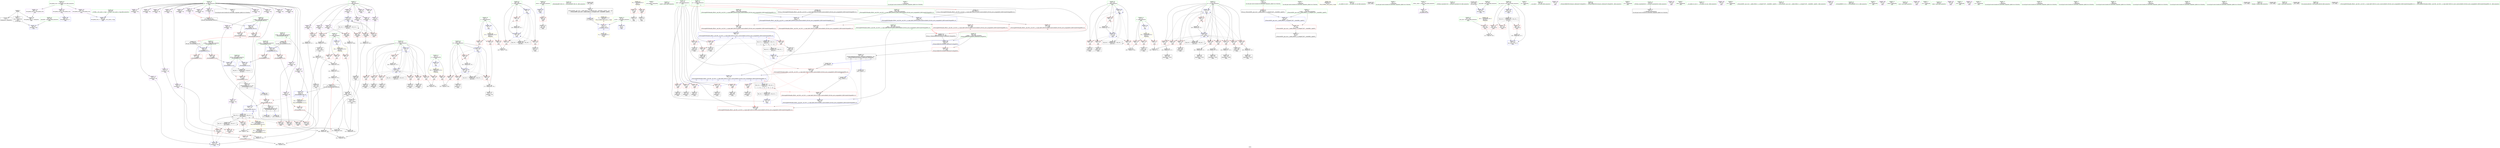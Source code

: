 digraph "SVFG" {
	label="SVFG";

	Node0x55fe6ce7afb0 [shape=record,color=grey,label="{NodeID: 0\nNullPtr}"];
	Node0x55fe6ce7afb0 -> Node0x55fe6ce90110[style=solid];
	Node0x55fe6ce7afb0 -> Node0x55fe6ce90210[style=solid];
	Node0x55fe6ce7afb0 -> Node0x55fe6ce9c5e0[style=solid];
	Node0x55fe6cea29b0 [shape=record,color=grey,label="{NodeID: 360\n326 = Binary(219, 325, )\n}"];
	Node0x55fe6cea29b0 -> Node0x55fe6ce8e720[style=solid];
	Node0x55fe6ce9dc00 [shape=record,color=blue,label="{NodeID: 277\n408\<--406\na.addr\<--a\n_Z8checkminIlET_RS0_S0_\n}"];
	Node0x55fe6ce9dc00 -> Node0x55fe6ce9b620[style=dashed];
	Node0x55fe6ce9dc00 -> Node0x55fe6ce9b6f0[style=dashed];
	Node0x55fe6ce91860 [shape=record,color=red,label="{NodeID: 194\n265\<--113\n\<--i17\nmain\n}"];
	Node0x55fe6ce91860 -> Node0x55fe6ce91450[style=solid];
	Node0x55fe6ce8e990 [shape=record,color=black,label="{NodeID: 111\n92\<--364\nmain_ret\<--\nmain\n}"];
	Node0x55fe6ce8cb10 [shape=record,color=green,label="{NodeID: 28\n21\<--23\ndp\<--dp_field_insensitive\nGlob }"];
	Node0x55fe6ce8cb10 -> Node0x55fe6ce902e0[style=solid];
	Node0x55fe6ce8cb10 -> Node0x55fe6ce93da0[style=solid];
	Node0x55fe6ce8cb10 -> Node0x55fe6ce93e70[style=solid];
	Node0x55fe6ce8cb10 -> Node0x55fe6ce93f40[style=solid];
	Node0x55fe6ce8cb10 -> Node0x55fe6ce94010[style=solid];
	Node0x55fe6ce8cb10 -> Node0x55fe6ce940e0[style=solid];
	Node0x55fe6ce8cb10 -> Node0x55fe6ce941b0[style=solid];
	Node0x55fe6ce8cb10 -> Node0x55fe6ce94280[style=solid];
	Node0x55fe6ce8cb10 -> Node0x55fe6ce94350[style=solid];
	Node0x55fe6ce8cb10 -> Node0x55fe6ce94420[style=solid];
	Node0x55fe6ce8cb10 -> Node0x55fe6ce944f0[style=solid];
	Node0x55fe6ce8cb10 -> Node0x55fe6ce945c0[style=solid];
	Node0x55fe6ce8cb10 -> Node0x55fe6ce94690[style=solid];
	Node0x55fe6ce8cb10 -> Node0x55fe6ce94760[style=solid];
	Node0x55fe6ce8cb10 -> Node0x55fe6ce94830[style=solid];
	Node0x55fe6ce8cb10 -> Node0x55fe6ce94900[style=solid];
	Node0x55fe6ce8cb10 -> Node0x55fe6ce949d0[style=solid];
	Node0x55fe6ce8cb10 -> Node0x55fe6ce94aa0[style=solid];
	Node0x55fe6ce8cb10 -> Node0x55fe6ce94b70[style=solid];
	Node0x55fe6ce8cb10 -> Node0x55fe6ce94c40[style=solid];
	Node0x55fe6ce8cb10 -> Node0x55fe6ce94d10[style=solid];
	Node0x55fe6ce92f20 [shape=record,color=red,label="{NodeID: 222\n321\<--320\n\<--arrayidx91\nmain\n}"];
	Node0x55fe6ce92f20 -> Node0x55fe6cea2cb0[style=solid];
	Node0x55fe6ce949d0 [shape=record,color=purple,label="{NodeID: 139\n305\<--21\narrayidx81\<--dp\nmain\n}"];
	Node0x55fe6ce949d0 -> Node0x55fe6ce92d80[style=solid];
	Node0x55fe6ce8f4c0 [shape=record,color=green,label="{NodeID: 56\n272\<--273\n_Z8checkminIlET_RS0_S0_\<--_Z8checkminIlET_RS0_S0__field_insensitive\n}"];
	Node0x55fe6ced62b0 [shape=record,color=black,label="{NodeID: 499\n86 = PHI()\n}"];
	Node0x55fe6ced62b0 -> Node0x55fe6ce905b0[style=solid];
	Node0x55fe6cebc870 [shape=record,color=yellow,style=double,label="{NodeID: 416\n42V_1 = ENCHI(MR_42V_0)\npts\{230000 \}\nFun[_ZSt3minIlERKT_S2_S2_]}"];
	Node0x55fe6cebc870 -> Node0x55fe6ce9be40[style=dashed];
	Node0x55fe6ce9c5e0 [shape=record,color=blue, style = dotted,label="{NodeID: 250\n466\<--3\nllvm.global_ctors_2\<--dummyVal\nGlob }"];
	Node0x55fe6ce96120 [shape=record,color=red,label="{NodeID: 167\n122\<--31\n\<--stdin\nmain\n}"];
	Node0x55fe6ce96120 -> Node0x55fe6ce90680[style=solid];
	Node0x55fe6ce90d00 [shape=record,color=black,label="{NodeID: 84\n220\<--218\nconv\<--mul\nmain\n}"];
	Node0x55fe6ce90d00 -> Node0x55fe6cea1db0[style=solid];
	Node0x55fe6ce8a880 [shape=record,color=green,label="{NodeID: 1\n7\<--1\n__dso_handle\<--dummyObj\nGlob }"];
	Node0x55fe6cebe1b0 [shape=record,color=yellow,style=double,label="{NodeID: 444\n42V_1 = ENCHI(MR_42V_0)\npts\{230000 \}\nFun[_Z8checkminIlET_RS0_S0_]|{|<s2>18}}"];
	Node0x55fe6cebe1b0 -> Node0x55fe6ce9b7c0[style=dashed];
	Node0x55fe6cebe1b0 -> Node0x55fe6ce9dda0[style=dashed];
	Node0x55fe6cebe1b0:s2 -> Node0x55fe6cebc870[style=dashed,color=red];
	Node0x55fe6cea2b30 [shape=record,color=grey,label="{NodeID: 361\n330 = Binary(328, 329, )\n}"];
	Node0x55fe6cea2b30 -> Node0x55fe6cea1f30[style=solid];
	Node0x55fe6ce9dcd0 [shape=record,color=blue,label="{NodeID: 278\n410\<--407\nb.addr\<--b\n_Z8checkminIlET_RS0_S0_\n|{|<s1>18}}"];
	Node0x55fe6ce9dcd0 -> Node0x55fe6ce9b7c0[style=dashed];
	Node0x55fe6ce9dcd0:s1 -> Node0x55fe6cebc4c0[style=dashed,color=red];
	Node0x55fe6ce91930 [shape=record,color=red,label="{NodeID: 195\n283\<--113\n\<--i17\nmain\n}"];
	Node0x55fe6ce91930 -> Node0x55fe6ce8de30[style=solid];
	Node0x55fe6ce8ea60 [shape=record,color=black,label="{NodeID: 112\n405\<--418\n_Z8checkminIlET_RS0_S0__ret\<--\n_Z8checkminIlET_RS0_S0_\n|{<s0>12|<s1>13}}"];
	Node0x55fe6ce8ea60:s0 -> Node0x55fe6ced6380[style=solid,color=blue];
	Node0x55fe6ce8ea60:s1 -> Node0x55fe6ced6450[style=solid,color=blue];
	Node0x55fe6ce8cc10 [shape=record,color=green,label="{NodeID: 29\n24\<--26\nt\<--t_field_insensitive\nGlob }"];
	Node0x55fe6ce8cc10 -> Node0x55fe6ce95eb0[style=solid];
	Node0x55fe6ce8cc10 -> Node0x55fe6ce95f80[style=solid];
	Node0x55fe6ce8cc10 -> Node0x55fe6ce96050[style=solid];
	Node0x55fe6ce8cc10 -> Node0x55fe6ce9c2e0[style=solid];
	Node0x55fe6ce92ff0 [shape=record,color=red,label="{NodeID: 223\n325\<--324\n\<--arrayidx93\nmain\n}"];
	Node0x55fe6ce92ff0 -> Node0x55fe6cea29b0[style=solid];
	Node0x55fe6ce94aa0 [shape=record,color=purple,label="{NodeID: 140\n316\<--21\narrayidx88\<--dp\nmain\n}"];
	Node0x55fe6ce8f5c0 [shape=record,color=green,label="{NodeID: 57\n357\<--358\nprintf\<--printf_field_insensitive\n}"];
	Node0x55fe6ced6380 [shape=record,color=black,label="{NodeID: 500\n271 = PHI(405, )\n}"];
	Node0x55fe6cebc950 [shape=record,color=yellow,style=double,label="{NodeID: 417\n6V_1 = ENCHI(MR_6V_0)\npts\{1 \}\nFun[main]}"];
	Node0x55fe6cebc950 -> Node0x55fe6ce96120[style=dashed];
	Node0x55fe6cebc950 -> Node0x55fe6ce961f0[style=dashed];
	Node0x55fe6ce9c6e0 [shape=record,color=blue,label="{NodeID: 251\n8\<--73\n_ZL2PI\<--call\n__cxx_global_var_init.1\n|{<s0>20}}"];
	Node0x55fe6ce9c6e0:s0 -> Node0x55fe6cec2470[style=dashed,color=blue];
	Node0x55fe6ce961f0 [shape=record,color=red,label="{NodeID: 168\n128\<--36\n\<--stdout\nmain\n}"];
	Node0x55fe6ce961f0 -> Node0x55fe6ce90750[style=solid];
	Node0x55fe6ce90dd0 [shape=record,color=black,label="{NodeID: 85\n223\<--222\nidxprom30\<--\nmain\n}"];
	Node0x55fe6ce8a910 [shape=record,color=green,label="{NodeID: 2\n9\<--1\n\<--dummyObj\nCan only get source location for instruction, argument, global var or function.}"];
	Node0x55fe6cea2cb0 [shape=record,color=grey,label="{NodeID: 362\n328 = Binary(321, 327, )\n}"];
	Node0x55fe6cea2cb0 -> Node0x55fe6cea2b30[style=solid];
	Node0x55fe6ce9dda0 [shape=record,color=blue,label="{NodeID: 279\n419\<--418\n\<--\n_Z8checkminIlET_RS0_S0_\n|{<s0>12|<s1>13}}"];
	Node0x55fe6ce9dda0:s0 -> Node0x55fe6ceb65f0[style=dashed,color=blue];
	Node0x55fe6ce9dda0:s1 -> Node0x55fe6ceb65f0[style=dashed,color=blue];
	Node0x55fe6ce91a00 [shape=record,color=red,label="{NodeID: 196\n307\<--113\n\<--i17\nmain\n}"];
	Node0x55fe6ce91a00 -> Node0x55fe6ce8e310[style=solid];
	Node0x55fe6ce8eb30 [shape=record,color=black,label="{NodeID: 113\n427\<--432\n_ZSt4moveIRiEONSt16remove_referenceIT_E4typeEOS2__ret\<--\n_ZSt4moveIRiEONSt16remove_referenceIT_E4typeEOS2_\n|{<s0>15|<s1>16|<s2>17}}"];
	Node0x55fe6ce8eb30:s0 -> Node0x55fe6ced6830[style=solid,color=blue];
	Node0x55fe6ce8eb30:s1 -> Node0x55fe6ced6970[style=solid,color=blue];
	Node0x55fe6ce8eb30:s2 -> Node0x55fe6ced6ab0[style=solid,color=blue];
	Node0x55fe6ce8cd10 [shape=record,color=green,label="{NodeID: 30\n43\<--47\nllvm.global_ctors\<--llvm.global_ctors_field_insensitive\nGlob }"];
	Node0x55fe6ce8cd10 -> Node0x55fe6ce95460[style=solid];
	Node0x55fe6ce8cd10 -> Node0x55fe6ce95560[style=solid];
	Node0x55fe6ce8cd10 -> Node0x55fe6ce95660[style=solid];
	Node0x55fe6ce930c0 [shape=record,color=red,label="{NodeID: 224\n354\<--353\n\<--arrayidx110\nmain\n}"];
	Node0x55fe6ce94b70 [shape=record,color=purple,label="{NodeID: 141\n320\<--21\narrayidx91\<--dp\nmain\n}"];
	Node0x55fe6ce94b70 -> Node0x55fe6ce92f20[style=solid];
	Node0x55fe6ce8f6c0 [shape=record,color=green,label="{NodeID: 58\n381\<--382\n__a.addr\<--__a.addr_field_insensitive\n_ZSt4swapIiENSt9enable_ifIXsr6__and_ISt6__not_ISt15__is_tuple_likeIT_EESt21is_move_constructibleIS3_ESt18is_move_assignableIS3_EEE5valueEvE4typeERS3_SC_\n}"];
	Node0x55fe6ce8f6c0 -> Node0x55fe6ce93190[style=solid];
	Node0x55fe6ce8f6c0 -> Node0x55fe6ce93260[style=solid];
	Node0x55fe6ce8f6c0 -> Node0x55fe6ce9d7f0[style=solid];
	Node0x55fe6ced6450 [shape=record,color=black,label="{NodeID: 501\n334 = PHI(405, )\n}"];
	Node0x55fe6cebca60 [shape=record,color=yellow,style=double,label="{NodeID: 418\n8V_1 = ENCHI(MR_8V_0)\npts\{13 \}\nFun[main]}"];
	Node0x55fe6cebca60 -> Node0x55fe6ce95830[style=dashed];
	Node0x55fe6cebca60 -> Node0x55fe6ce95900[style=dashed];
	Node0x55fe6cebca60 -> Node0x55fe6ce959d0[style=dashed];
	Node0x55fe6ce9c7b0 [shape=record,color=blue,label="{NodeID: 252\n81\<--80\n__x.addr\<--__x\n_ZSt4acosIiEN9__gnu_cxx11__enable_ifIXsr12__is_integerIT_EE7__valueEdE6__typeES2_\n}"];
	Node0x55fe6ce9c7b0 -> Node0x55fe6ce962c0[style=dashed];
	Node0x55fe6ce962c0 [shape=record,color=red,label="{NodeID: 169\n84\<--81\n\<--__x.addr\n_ZSt4acosIiEN9__gnu_cxx11__enable_ifIXsr12__is_integerIT_EE7__valueEdE6__typeES2_\n}"];
	Node0x55fe6ce962c0 -> Node0x55fe6ce904e0[style=solid];
	Node0x55fe6ce90ea0 [shape=record,color=black,label="{NodeID: 86\n226\<--225\nidxprom32\<--\nmain\n}"];
	Node0x55fe6ce8abc0 [shape=record,color=green,label="{NodeID: 3\n12\<--1\n\<--dummyObj\nCan only get source location for instruction, argument, global var or function.}"];
	Node0x55fe6ceb7a20 [shape=record,color=yellow,style=double,label="{NodeID: 446\nRETMU(2V_2)\npts\{10 \}\nFun[_GLOBAL__sub_I_jiazd_1_0.cpp]}"];
	Node0x55fe6cea2e30 [shape=record,color=grey,label="{NodeID: 363\n333 = Binary(313, 331, )\n|{<s0>13}}"];
	Node0x55fe6cea2e30:s0 -> Node0x55fe6ced7540[style=solid,color=red];
	Node0x55fe6ce9de70 [shape=record,color=blue,label="{NodeID: 280\n429\<--428\n__t.addr\<--__t\n_ZSt4moveIRiEONSt16remove_referenceIT_E4typeEOS2_\n}"];
	Node0x55fe6ce9de70 -> Node0x55fe6ce9b890[style=dashed];
	Node0x55fe6ce91ad0 [shape=record,color=red,label="{NodeID: 197\n322\<--113\n\<--i17\nmain\n}"];
	Node0x55fe6ce91ad0 -> Node0x55fe6ce8e650[style=solid];
	Node0x55fe6ce8ec00 [shape=record,color=black,label="{NodeID: 114\n434\<--457\n_ZSt3minIlERKT_S2_S2__ret\<--\n_ZSt3minIlERKT_S2_S2_\n|{<s0>18}}"];
	Node0x55fe6ce8ec00:s0 -> Node0x55fe6ced6630[style=solid,color=blue];
	Node0x55fe6ce8ce10 [shape=record,color=green,label="{NodeID: 31\n48\<--49\n__cxx_global_var_init\<--__cxx_global_var_init_field_insensitive\n}"];
	Node0x55fe6ce93190 [shape=record,color=red,label="{NodeID: 225\n389\<--381\n\<--__a.addr\n_ZSt4swapIiENSt9enable_ifIXsr6__and_ISt6__not_ISt15__is_tuple_likeIT_EESt21is_move_constructibleIS3_ESt18is_move_assignableIS3_EEE5valueEvE4typeERS3_SC_\n|{<s0>15}}"];
	Node0x55fe6ce93190:s0 -> Node0x55fe6ced76c0[style=solid,color=red];
	Node0x55fe6ce94c40 [shape=record,color=purple,label="{NodeID: 142\n350\<--21\narrayidx108\<--dp\nmain\n}"];
	Node0x55fe6ce8f790 [shape=record,color=green,label="{NodeID: 59\n383\<--384\n__b.addr\<--__b.addr_field_insensitive\n_ZSt4swapIiENSt9enable_ifIXsr6__and_ISt6__not_ISt15__is_tuple_likeIT_EESt21is_move_constructibleIS3_ESt18is_move_assignableIS3_EEE5valueEvE4typeERS3_SC_\n}"];
	Node0x55fe6ce8f790 -> Node0x55fe6ce93330[style=solid];
	Node0x55fe6ce8f790 -> Node0x55fe6ce93400[style=solid];
	Node0x55fe6ce8f790 -> Node0x55fe6ce9d8c0[style=solid];
	Node0x55fe6ced6560 [shape=record,color=black,label="{NodeID: 502\n356 = PHI()\n}"];
	Node0x55fe6cebcb40 [shape=record,color=yellow,style=double,label="{NodeID: 419\n10V_1 = ENCHI(MR_10V_0)\npts\{15 \}\nFun[main]}"];
	Node0x55fe6cebcb40 -> Node0x55fe6ce95aa0[style=dashed];
	Node0x55fe6cebcb40 -> Node0x55fe6ce95b70[style=dashed];
	Node0x55fe6ce9c880 [shape=record,color=blue,label="{NodeID: 253\n95\<--12\nretval\<--\nmain\n}"];
	Node0x55fe6ce9c880 -> Node0x55fe6ce96390[style=dashed];
	Node0x55fe6ce96390 [shape=record,color=red,label="{NodeID: 170\n364\<--95\n\<--retval\nmain\n}"];
	Node0x55fe6ce96390 -> Node0x55fe6ce8e990[style=solid];
	Node0x55fe6ce90f70 [shape=record,color=black,label="{NodeID: 87\n241\<--240\nidxprom41\<--\nmain\n}"];
	Node0x55fe6ce8ac50 [shape=record,color=green,label="{NodeID: 4\n25\<--1\n\<--dummyObj\nCan only get source location for instruction, argument, global var or function.}"];
	Node0x55fe6cea2fb0 [shape=record,color=grey,label="{NodeID: 364\n171 = Binary(169, 170, )\n}"];
	Node0x55fe6cea2fb0 -> Node0x55fe6ce908f0[style=solid];
	Node0x55fe6ce9df40 [shape=record,color=blue,label="{NodeID: 281\n439\<--435\n__a.addr\<--__a\n_ZSt3minIlERKT_S2_S2_\n}"];
	Node0x55fe6ce9df40 -> Node0x55fe6ce9ba30[style=dashed];
	Node0x55fe6ce9df40 -> Node0x55fe6ce9bb00[style=dashed];
	Node0x55fe6ce91ba0 [shape=record,color=red,label="{NodeID: 198\n343\<--113\n\<--i17\nmain\n}"];
	Node0x55fe6ce91ba0 -> Node0x55fe6cea26b0[style=solid];
	Node0x55fe6ce8ecd0 [shape=record,color=purple,label="{NodeID: 115\n54\<--4\n\<--_ZStL8__ioinit\n__cxx_global_var_init\n}"];
	Node0x55fe6ce8cf10 [shape=record,color=green,label="{NodeID: 32\n52\<--53\n_ZNSt8ios_base4InitC1Ev\<--_ZNSt8ios_base4InitC1Ev_field_insensitive\n}"];
	Node0x55fe6ceb5bf0 [shape=record,color=black,label="{NodeID: 392\nMR_60V_3 = PHI(MR_60V_4, MR_60V_2, )\npts\{438 \}\n}"];
	Node0x55fe6ceb5bf0 -> Node0x55fe6ce9b960[style=dashed];
	Node0x55fe6ce93260 [shape=record,color=red,label="{NodeID: 226\n398\<--381\n\<--__a.addr\n_ZSt4swapIiENSt9enable_ifIXsr6__and_ISt6__not_ISt15__is_tuple_likeIT_EESt21is_move_constructibleIS3_ESt18is_move_assignableIS3_EEE5valueEvE4typeERS3_SC_\n}"];
	Node0x55fe6ce93260 -> Node0x55fe6ce9da60[style=solid];
	Node0x55fe6ce94d10 [shape=record,color=purple,label="{NodeID: 143\n353\<--21\narrayidx110\<--dp\nmain\n}"];
	Node0x55fe6ce94d10 -> Node0x55fe6ce930c0[style=solid];
	Node0x55fe6ce8f860 [shape=record,color=green,label="{NodeID: 60\n385\<--386\n__tmp\<--__tmp_field_insensitive\n_ZSt4swapIiENSt9enable_ifIXsr6__and_ISt6__not_ISt15__is_tuple_likeIT_EESt21is_move_constructibleIS3_ESt18is_move_assignableIS3_EEE5valueEvE4typeERS3_SC_\n|{|<s1>17}}"];
	Node0x55fe6ce8f860 -> Node0x55fe6ce9d990[style=solid];
	Node0x55fe6ce8f860:s1 -> Node0x55fe6ced76c0[style=solid,color=red];
	Node0x55fe6ced6630 [shape=record,color=black,label="{NodeID: 503\n415 = PHI(434, )\n}"];
	Node0x55fe6ced6630 -> Node0x55fe6ce9b7c0[style=solid];
	Node0x55fe6cebcc20 [shape=record,color=yellow,style=double,label="{NodeID: 420\n12V_1 = ENCHI(MR_12V_0)\npts\{17 \}\nFun[main]}"];
	Node0x55fe6cebcc20 -> Node0x55fe6ce95c40[style=dashed];
	Node0x55fe6cebcc20 -> Node0x55fe6ce95d10[style=dashed];
	Node0x55fe6cebcc20 -> Node0x55fe6ce95de0[style=dashed];
	Node0x55fe6ce9c950 [shape=record,color=blue,label="{NodeID: 254\n97\<--93\nargc.addr\<--argc\nmain\n}"];
	Node0x55fe6ce96460 [shape=record,color=red,label="{NodeID: 171\n140\<--101\n\<--test_case\nmain\n}"];
	Node0x55fe6ce96460 -> Node0x55fe6cea41b0[style=solid];
	Node0x55fe6ce91040 [shape=record,color=black,label="{NodeID: 88\n245\<--244\nidxprom44\<--sub43\nmain\n}"];
	Node0x55fe6ce8ace0 [shape=record,color=green,label="{NodeID: 5\n27\<--1\n.str\<--dummyObj\nGlob }"];
	Node0x55fe6cea3130 [shape=record,color=grey,label="{NodeID: 365\n313 = Binary(306, 312, )\n}"];
	Node0x55fe6cea3130 -> Node0x55fe6cea2e30[style=solid];
	Node0x55fe6ce9e010 [shape=record,color=blue,label="{NodeID: 282\n441\<--436\n__b.addr\<--__b\n_ZSt3minIlERKT_S2_S2_\n}"];
	Node0x55fe6ce9e010 -> Node0x55fe6ce9bbd0[style=dashed];
	Node0x55fe6ce9e010 -> Node0x55fe6ce9bca0[style=dashed];
	Node0x55fe6ce91c70 [shape=record,color=red,label="{NodeID: 199\n203\<--115\n\<--j\nmain\n}"];
	Node0x55fe6ce91c70 -> Node0x55fe6cea4c30[style=solid];
	Node0x55fe6ce93720 [shape=record,color=purple,label="{NodeID: 116\n153\<--18\n\<--a\nmain\n}"];
	Node0x55fe6ce8d010 [shape=record,color=green,label="{NodeID: 33\n58\<--59\n__cxa_atexit\<--__cxa_atexit_field_insensitive\n}"];
	Node0x55fe6ce93330 [shape=record,color=red,label="{NodeID: 227\n395\<--383\n\<--__b.addr\n_ZSt4swapIiENSt9enable_ifIXsr6__and_ISt6__not_ISt15__is_tuple_likeIT_EESt21is_move_constructibleIS3_ESt18is_move_assignableIS3_EEE5valueEvE4typeERS3_SC_\n|{<s0>16}}"];
	Node0x55fe6ce93330:s0 -> Node0x55fe6ced76c0[style=solid,color=red];
	Node0x55fe6ce94de0 [shape=record,color=purple,label="{NodeID: 144\n123\<--27\n\<--.str\nmain\n}"];
	Node0x55fe6ce8f930 [shape=record,color=green,label="{NodeID: 61\n391\<--392\n_ZSt4moveIRiEONSt16remove_referenceIT_E4typeEOS2_\<--_ZSt4moveIRiEONSt16remove_referenceIT_E4typeEOS2__field_insensitive\n}"];
	Node0x55fe6ced6830 [shape=record,color=black,label="{NodeID: 504\n390 = PHI(427, )\n}"];
	Node0x55fe6ced6830 -> Node0x55fe6ce934d0[style=solid];
	Node0x55fe6ce9ca20 [shape=record,color=blue,label="{NodeID: 255\n99\<--94\nargv.addr\<--argv\nmain\n}"];
	Node0x55fe6ce96530 [shape=record,color=red,label="{NodeID: 172\n139\<--103\n\<--test_case_id\nmain\n}"];
	Node0x55fe6ce96530 -> Node0x55fe6cea41b0[style=solid];
	Node0x55fe6ce91110 [shape=record,color=black,label="{NodeID: 89\n252\<--251\nidxprom47\<--\nmain\n}"];
	Node0x55fe6ce8b630 [shape=record,color=green,label="{NodeID: 6\n29\<--1\n.str.2\<--dummyObj\nGlob }"];
	Node0x55fe6cea32b0 [shape=record,color=grey,label="{NodeID: 366\n261 = Binary(260, 137, )\n}"];
	Node0x55fe6cea32b0 -> Node0x55fe6ce91380[style=solid];
	Node0x55fe6ce9e0e0 [shape=record,color=blue,label="{NodeID: 283\n437\<--451\nretval\<--\n_ZSt3minIlERKT_S2_S2_\n}"];
	Node0x55fe6ce9e0e0 -> Node0x55fe6ceb5bf0[style=dashed];
	Node0x55fe6ce91d40 [shape=record,color=red,label="{NodeID: 200\n210\<--115\n\<--j\nmain\n}"];
	Node0x55fe6ce91d40 -> Node0x55fe6ce90b60[style=solid];
	Node0x55fe6ce937f0 [shape=record,color=purple,label="{NodeID: 117\n173\<--18\narrayidx\<--a\nmain\n}"];
	Node0x55fe6ce937f0 -> Node0x55fe6ce92700[style=solid];
	Node0x55fe6ce8d110 [shape=record,color=green,label="{NodeID: 34\n57\<--63\n_ZNSt8ios_base4InitD1Ev\<--_ZNSt8ios_base4InitD1Ev_field_insensitive\n}"];
	Node0x55fe6ce8d110 -> Node0x55fe6ce903e0[style=solid];
	Node0x55fe6ceb65f0 [shape=record,color=black,label="{NodeID: 394\nMR_42V_6 = PHI(MR_42V_8, MR_42V_4, )\npts\{230000 \}\n|{|<s10>12|<s11>13}}"];
	Node0x55fe6ceb65f0 -> Node0x55fe6ce927d0[style=dashed];
	Node0x55fe6ceb65f0 -> Node0x55fe6ce92970[style=dashed];
	Node0x55fe6ceb65f0 -> Node0x55fe6ce92a40[style=dashed];
	Node0x55fe6ceb65f0 -> Node0x55fe6ce92be0[style=dashed];
	Node0x55fe6ceb65f0 -> Node0x55fe6ce92d80[style=dashed];
	Node0x55fe6ceb65f0 -> Node0x55fe6ce92f20[style=dashed];
	Node0x55fe6ceb65f0 -> Node0x55fe6ce930c0[style=dashed];
	Node0x55fe6ceb65f0 -> Node0x55fe6ce9d310[style=dashed];
	Node0x55fe6ceb65f0 -> Node0x55fe6ceb65f0[style=dashed];
	Node0x55fe6ceb65f0 -> Node0x55fe6cebb4f0[style=dashed];
	Node0x55fe6ceb65f0:s10 -> Node0x55fe6cebe1b0[style=dashed,color=red];
	Node0x55fe6ceb65f0:s11 -> Node0x55fe6cebe1b0[style=dashed,color=red];
	Node0x55fe6ce93400 [shape=record,color=red,label="{NodeID: 228\n402\<--383\n\<--__b.addr\n_ZSt4swapIiENSt9enable_ifIXsr6__and_ISt6__not_ISt15__is_tuple_likeIT_EESt21is_move_constructibleIS3_ESt18is_move_assignableIS3_EEE5valueEvE4typeERS3_SC_\n}"];
	Node0x55fe6ce93400 -> Node0x55fe6ce9db30[style=solid];
	Node0x55fe6ce94eb0 [shape=record,color=purple,label="{NodeID: 145\n124\<--29\n\<--.str.2\nmain\n}"];
	Node0x55fe6ce8fa30 [shape=record,color=green,label="{NodeID: 62\n408\<--409\na.addr\<--a.addr_field_insensitive\n_Z8checkminIlET_RS0_S0_\n}"];
	Node0x55fe6ce8fa30 -> Node0x55fe6ce9b620[style=solid];
	Node0x55fe6ce8fa30 -> Node0x55fe6ce9b6f0[style=solid];
	Node0x55fe6ce8fa30 -> Node0x55fe6ce9dc00[style=solid];
	Node0x55fe6ced6970 [shape=record,color=black,label="{NodeID: 505\n396 = PHI(427, )\n}"];
	Node0x55fe6ced6970 -> Node0x55fe6ce935a0[style=solid];
	Node0x55fe6cebcde0 [shape=record,color=yellow,style=double,label="{NodeID: 422\n16V_1 = ENCHI(MR_16V_0)\npts\{26 \}\nFun[main]}"];
	Node0x55fe6cebcde0 -> Node0x55fe6ce95eb0[style=dashed];
	Node0x55fe6cebcde0 -> Node0x55fe6ce95f80[style=dashed];
	Node0x55fe6cebcde0 -> Node0x55fe6ce96050[style=dashed];
	Node0x55fe6ce9caf0 [shape=record,color=blue,label="{NodeID: 256\n103\<--137\ntest_case_id\<--\nmain\n}"];
	Node0x55fe6ce9caf0 -> Node0x55fe6ceb8cf0[style=dashed];
	Node0x55fe6ce96600 [shape=record,color=red,label="{NodeID: 173\n347\<--103\n\<--test_case_id\nmain\n}"];
	Node0x55fe6ce911e0 [shape=record,color=black,label="{NodeID: 90\n255\<--254\nidxprom49\<--\nmain\n}"];
	Node0x55fe6ce8b6c0 [shape=record,color=green,label="{NodeID: 7\n31\<--1\nstdin\<--dummyObj\nGlob }"];
	Node0x55fe6cea3430 [shape=record,color=grey,label="{NodeID: 367\n318 = Binary(317, 137, )\n}"];
	Node0x55fe6cea3430 -> Node0x55fe6ce8e580[style=solid];
	Node0x55fe6ce9e1b0 [shape=record,color=blue,label="{NodeID: 284\n437\<--454\nretval\<--\n_ZSt3minIlERKT_S2_S2_\n}"];
	Node0x55fe6ce9e1b0 -> Node0x55fe6ceb5bf0[style=dashed];
	Node0x55fe6ce91e10 [shape=record,color=red,label="{NodeID: 201\n225\<--115\n\<--j\nmain\n}"];
	Node0x55fe6ce91e10 -> Node0x55fe6ce90ea0[style=solid];
	Node0x55fe6ce938c0 [shape=record,color=purple,label="{NodeID: 118\n177\<--18\narrayidx13\<--a\nmain\n}"];
	Node0x55fe6ce938c0 -> Node0x55fe6ce9ce30[style=solid];
	Node0x55fe6ce8d210 [shape=record,color=green,label="{NodeID: 35\n70\<--71\n__cxx_global_var_init.1\<--__cxx_global_var_init.1_field_insensitive\n}"];
	Node0x55fe6ce934d0 [shape=record,color=red,label="{NodeID: 229\n393\<--390\n\<--call\n_ZSt4swapIiENSt9enable_ifIXsr6__and_ISt6__not_ISt15__is_tuple_likeIT_EESt21is_move_constructibleIS3_ESt18is_move_assignableIS3_EEE5valueEvE4typeERS3_SC_\n}"];
	Node0x55fe6ce934d0 -> Node0x55fe6ce9d990[style=solid];
	Node0x55fe6ce94f80 [shape=record,color=purple,label="{NodeID: 146\n129\<--32\n\<--.str.3\nmain\n}"];
	Node0x55fe6ce8fb00 [shape=record,color=green,label="{NodeID: 63\n410\<--411\nb.addr\<--b.addr_field_insensitive\n_Z8checkminIlET_RS0_S0_\n|{|<s1>18}}"];
	Node0x55fe6ce8fb00 -> Node0x55fe6ce9dcd0[style=solid];
	Node0x55fe6ce8fb00:s1 -> Node0x55fe6ced6d30[style=solid,color=red];
	Node0x55fe6ced6ab0 [shape=record,color=black,label="{NodeID: 506\n400 = PHI(427, )\n}"];
	Node0x55fe6ced6ab0 -> Node0x55fe6ce9b590[style=solid];
	Node0x55fe6ce9cbc0 [shape=record,color=blue,label="{NodeID: 257\n105\<--12\ni\<--\nmain\n}"];
	Node0x55fe6ce9cbc0 -> Node0x55fe6ce967a0[style=dashed];
	Node0x55fe6ce9cbc0 -> Node0x55fe6ce96870[style=dashed];
	Node0x55fe6ce9cbc0 -> Node0x55fe6ce96940[style=dashed];
	Node0x55fe6ce9cbc0 -> Node0x55fe6ce9cc90[style=dashed];
	Node0x55fe6ce9cbc0 -> Node0x55fe6ceb91f0[style=dashed];
	Node0x55fe6ce966d0 [shape=record,color=red,label="{NodeID: 174\n360\<--103\n\<--test_case_id\nmain\n}"];
	Node0x55fe6ce966d0 -> Node0x55fe6cea38b0[style=solid];
	Node0x55fe6ce912b0 [shape=record,color=black,label="{NodeID: 91\n258\<--257\nidxprom51\<--\nmain\n}"];
	Node0x55fe6ce8b750 [shape=record,color=green,label="{NodeID: 8\n32\<--1\n.str.3\<--dummyObj\nGlob }"];
	Node0x55fe6cea35b0 [shape=record,color=grey,label="{NodeID: 368\n279 = Binary(278, 137, )\n}"];
	Node0x55fe6cea35b0 -> Node0x55fe6ce8dd60[style=solid];
	Node0x55fe6ce91ee0 [shape=record,color=red,label="{NodeID: 202\n230\<--115\n\<--j\nmain\n}"];
	Node0x55fe6ce91ee0 -> Node0x55fe6cea2830[style=solid];
	Node0x55fe6ce93990 [shape=record,color=purple,label="{NodeID: 119\n216\<--18\narrayidx29\<--a\nmain\n}"];
	Node0x55fe6ce93990 -> Node0x55fe6ce928a0[style=solid];
	Node0x55fe6ce8d310 [shape=record,color=green,label="{NodeID: 36\n75\<--76\n_ZSt4acosIiEN9__gnu_cxx11__enable_ifIXsr12__is_integerIT_EE7__valueEdE6__typeES2_\<--_ZSt4acosIiEN9__gnu_cxx11__enable_ifIXsr12__is_integerIT_EE7__valueEdE6__typeES2__field_insensitive\n}"];
	Node0x55fe6ce935a0 [shape=record,color=red,label="{NodeID: 230\n397\<--396\n\<--call1\n_ZSt4swapIiENSt9enable_ifIXsr6__and_ISt6__not_ISt15__is_tuple_likeIT_EESt21is_move_constructibleIS3_ESt18is_move_assignableIS3_EEE5valueEvE4typeERS3_SC_\n}"];
	Node0x55fe6ce935a0 -> Node0x55fe6ce9da60[style=solid];
	Node0x55fe6ce95050 [shape=record,color=purple,label="{NodeID: 147\n130\<--34\n\<--.str.4\nmain\n}"];
	Node0x55fe6ce8fbd0 [shape=record,color=green,label="{NodeID: 64\n416\<--417\n_ZSt3minIlERKT_S2_S2_\<--_ZSt3minIlERKT_S2_S2__field_insensitive\n}"];
	Node0x55fe6ced6bf0 [shape=record,color=black,label="{NodeID: 507\n435 = PHI(414, )\n0th arg _ZSt3minIlERKT_S2_S2_ }"];
	Node0x55fe6ced6bf0 -> Node0x55fe6ce9df40[style=solid];
	Node0x55fe6ce9cc90 [shape=record,color=blue,label="{NodeID: 258\n105\<--159\ni\<--inc\nmain\n}"];
	Node0x55fe6ce9cc90 -> Node0x55fe6ce967a0[style=dashed];
	Node0x55fe6ce9cc90 -> Node0x55fe6ce96870[style=dashed];
	Node0x55fe6ce9cc90 -> Node0x55fe6ce96940[style=dashed];
	Node0x55fe6ce9cc90 -> Node0x55fe6ce9cc90[style=dashed];
	Node0x55fe6ce9cc90 -> Node0x55fe6ceb91f0[style=dashed];
	Node0x55fe6ce967a0 [shape=record,color=red,label="{NodeID: 175\n147\<--105\n\<--i\nmain\n}"];
	Node0x55fe6ce967a0 -> Node0x55fe6cea4930[style=solid];
	Node0x55fe6ce91380 [shape=record,color=black,label="{NodeID: 92\n262\<--261\nidxprom54\<--sub53\nmain\n}"];
	Node0x55fe6ce8b810 [shape=record,color=green,label="{NodeID: 9\n34\<--1\n.str.4\<--dummyObj\nGlob }"];
	Node0x55fe6cea3730 [shape=record,color=grey,label="{NodeID: 369\n270 = Binary(264, 269, )\n|{<s0>12}}"];
	Node0x55fe6cea3730:s0 -> Node0x55fe6ced7540[style=solid,color=red];
	Node0x55fe6ce91fb0 [shape=record,color=red,label="{NodeID: 203\n236\<--117\n\<--j37\nmain\n}"];
	Node0x55fe6ce91fb0 -> Node0x55fe6cea44b0[style=solid];
	Node0x55fe6ce93a60 [shape=record,color=purple,label="{NodeID: 120\n267\<--18\narrayidx57\<--a\nmain\n}"];
	Node0x55fe6ce93a60 -> Node0x55fe6ce92b10[style=solid];
	Node0x55fe6ce8d410 [shape=record,color=green,label="{NodeID: 37\n81\<--82\n__x.addr\<--__x.addr_field_insensitive\n_ZSt4acosIiEN9__gnu_cxx11__enable_ifIXsr12__is_integerIT_EE7__valueEdE6__typeES2_\n}"];
	Node0x55fe6ce8d410 -> Node0x55fe6ce962c0[style=solid];
	Node0x55fe6ce8d410 -> Node0x55fe6ce9c7b0[style=solid];
	Node0x55fe6ce9b590 [shape=record,color=red,label="{NodeID: 231\n401\<--400\n\<--call2\n_ZSt4swapIiENSt9enable_ifIXsr6__and_ISt6__not_ISt15__is_tuple_likeIT_EESt21is_move_constructibleIS3_ESt18is_move_assignableIS3_EEE5valueEvE4typeERS3_SC_\n}"];
	Node0x55fe6ce9b590 -> Node0x55fe6ce9db30[style=solid];
	Node0x55fe6ce95120 [shape=record,color=purple,label="{NodeID: 148\n132\<--37\n\<--.str.5\nmain\n}"];
	Node0x55fe6ce8fcd0 [shape=record,color=green,label="{NodeID: 65\n429\<--430\n__t.addr\<--__t.addr_field_insensitive\n_ZSt4moveIRiEONSt16remove_referenceIT_E4typeEOS2_\n}"];
	Node0x55fe6ce8fcd0 -> Node0x55fe6ce9b890[style=solid];
	Node0x55fe6ce8fcd0 -> Node0x55fe6ce9de70[style=solid];
	Node0x55fe6ced6d30 [shape=record,color=black,label="{NodeID: 508\n436 = PHI(410, )\n1st arg _ZSt3minIlERKT_S2_S2_ }"];
	Node0x55fe6ced6d30 -> Node0x55fe6ce9e010[style=solid];
	Node0x55fe6ce9cd60 [shape=record,color=blue,label="{NodeID: 259\n107\<--162\ni8\<--\nmain\n}"];
	Node0x55fe6ce9cd60 -> Node0x55fe6ce96a10[style=dashed];
	Node0x55fe6ce9cd60 -> Node0x55fe6ce96ae0[style=dashed];
	Node0x55fe6ce9cd60 -> Node0x55fe6ce96bb0[style=dashed];
	Node0x55fe6ce9cd60 -> Node0x55fe6ce96c80[style=dashed];
	Node0x55fe6ce9cd60 -> Node0x55fe6ce9cf00[style=dashed];
	Node0x55fe6ce9cd60 -> Node0x55fe6ceb96f0[style=dashed];
	Node0x55fe6ce96870 [shape=record,color=red,label="{NodeID: 176\n151\<--105\n\<--i\nmain\n}"];
	Node0x55fe6ce96870 -> Node0x55fe6ce90820[style=solid];
	Node0x55fe6ce91450 [shape=record,color=black,label="{NodeID: 93\n266\<--265\nidxprom56\<--\nmain\n}"];
	Node0x55fe6ce8b910 [shape=record,color=green,label="{NodeID: 10\n36\<--1\nstdout\<--dummyObj\nGlob }"];
	Node0x55fe6cea38b0 [shape=record,color=grey,label="{NodeID: 370\n361 = Binary(360, 137, )\n}"];
	Node0x55fe6cea38b0 -> Node0x55fe6ce9d720[style=solid];
	Node0x55fe6ce92080 [shape=record,color=red,label="{NodeID: 204\n243\<--117\n\<--j37\nmain\n}"];
	Node0x55fe6ce92080 -> Node0x55fe6cea2230[style=solid];
	Node0x55fe6ce93b30 [shape=record,color=purple,label="{NodeID: 121\n285\<--18\narrayidx67\<--a\nmain\n}"];
	Node0x55fe6ce93b30 -> Node0x55fe6ce92cb0[style=solid];
	Node0x55fe6ce8d4e0 [shape=record,color=green,label="{NodeID: 38\n87\<--88\nacos\<--acos_field_insensitive\n}"];
	Node0x55fe6ce9b620 [shape=record,color=red,label="{NodeID: 232\n414\<--408\n\<--a.addr\n_Z8checkminIlET_RS0_S0_\n|{<s0>18}}"];
	Node0x55fe6ce9b620:s0 -> Node0x55fe6ced6bf0[style=solid,color=red];
	Node0x55fe6ce951f0 [shape=record,color=purple,label="{NodeID: 149\n155\<--37\n\<--.str.5\nmain\n}"];
	Node0x55fe6ce8fda0 [shape=record,color=green,label="{NodeID: 66\n437\<--438\nretval\<--retval_field_insensitive\n_ZSt3minIlERKT_S2_S2_\n}"];
	Node0x55fe6ce8fda0 -> Node0x55fe6ce9b960[style=solid];
	Node0x55fe6ce8fda0 -> Node0x55fe6ce9e0e0[style=solid];
	Node0x55fe6ce8fda0 -> Node0x55fe6ce9e1b0[style=solid];
	Node0x55fe6ced6e70 [shape=record,color=black,label="{NodeID: 509\n93 = PHI()\n0th arg main }"];
	Node0x55fe6ced6e70 -> Node0x55fe6ce9c950[style=solid];
	Node0x55fe6cebd160 [shape=record,color=yellow,style=double,label="{NodeID: 426\n24V_1 = ENCHI(MR_24V_0)\npts\{102 \}\nFun[main]}"];
	Node0x55fe6cebd160 -> Node0x55fe6ce96460[style=dashed];
	Node0x55fe6ce9ce30 [shape=record,color=blue,label="{NodeID: 260\n177\<--174\narrayidx13\<--\nmain\n}"];
	Node0x55fe6ce9ce30 -> Node0x55fe6ce92700[style=dashed];
	Node0x55fe6ce9ce30 -> Node0x55fe6ce928a0[style=dashed];
	Node0x55fe6ce9ce30 -> Node0x55fe6ce92b10[style=dashed];
	Node0x55fe6ce9ce30 -> Node0x55fe6ce92cb0[style=dashed];
	Node0x55fe6ce9ce30 -> Node0x55fe6ce92e50[style=dashed];
	Node0x55fe6ce9ce30 -> Node0x55fe6ce92ff0[style=dashed];
	Node0x55fe6ce9ce30 -> Node0x55fe6ce9ce30[style=dashed];
	Node0x55fe6ce9ce30 -> Node0x55fe6ceb87f0[style=dashed];
	Node0x55fe6ce96940 [shape=record,color=red,label="{NodeID: 177\n158\<--105\n\<--i\nmain\n}"];
	Node0x55fe6ce96940 -> Node0x55fe6cea20b0[style=solid];
	Node0x55fe6ce91520 [shape=record,color=black,label="{NodeID: 94\n269\<--268\nconv58\<--\nmain\n}"];
	Node0x55fe6ce91520 -> Node0x55fe6cea3730[style=solid];
	Node0x55fe6ce8ba10 [shape=record,color=green,label="{NodeID: 11\n37\<--1\n.str.5\<--dummyObj\nGlob }"];
	Node0x55fe6cea3a30 [shape=record,color=grey,label="{NodeID: 371\n303 = Binary(302, 137, )\n}"];
	Node0x55fe6cea3a30 -> Node0x55fe6ce8e240[style=solid];
	Node0x55fe6ce92150 [shape=record,color=red,label="{NodeID: 205\n254\<--117\n\<--j37\nmain\n}"];
	Node0x55fe6ce92150 -> Node0x55fe6ce911e0[style=solid];
	Node0x55fe6ce93c00 [shape=record,color=purple,label="{NodeID: 122\n309\<--18\narrayidx83\<--a\nmain\n}"];
	Node0x55fe6ce93c00 -> Node0x55fe6ce92e50[style=solid];
	Node0x55fe6ce8d5e0 [shape=record,color=green,label="{NodeID: 39\n90\<--91\nmain\<--main_field_insensitive\n}"];
	Node0x55fe6ce9b6f0 [shape=record,color=red,label="{NodeID: 233\n419\<--408\n\<--a.addr\n_Z8checkminIlET_RS0_S0_\n}"];
	Node0x55fe6ce9b6f0 -> Node0x55fe6ce9dda0[style=solid];
	Node0x55fe6ce952c0 [shape=record,color=purple,label="{NodeID: 150\n143\<--39\n\<--.str.6\nmain\n}"];
	Node0x55fe6ce8fe70 [shape=record,color=green,label="{NodeID: 67\n439\<--440\n__a.addr\<--__a.addr_field_insensitive\n_ZSt3minIlERKT_S2_S2_\n}"];
	Node0x55fe6ce8fe70 -> Node0x55fe6ce9ba30[style=solid];
	Node0x55fe6ce8fe70 -> Node0x55fe6ce9bb00[style=solid];
	Node0x55fe6ce8fe70 -> Node0x55fe6ce9df40[style=solid];
	Node0x55fe6ced6f40 [shape=record,color=black,label="{NodeID: 510\n379 = PHI(109, )\n0th arg _ZSt4swapIiENSt9enable_ifIXsr6__and_ISt6__not_ISt15__is_tuple_likeIT_EESt21is_move_constructibleIS3_ESt18is_move_assignableIS3_EEE5valueEvE4typeERS3_SC_ }"];
	Node0x55fe6ced6f40 -> Node0x55fe6ce9d7f0[style=solid];
	Node0x55fe6ce9cf00 [shape=record,color=blue,label="{NodeID: 261\n107\<--181\ni8\<--inc15\nmain\n}"];
	Node0x55fe6ce9cf00 -> Node0x55fe6ce96a10[style=dashed];
	Node0x55fe6ce9cf00 -> Node0x55fe6ce96ae0[style=dashed];
	Node0x55fe6ce9cf00 -> Node0x55fe6ce96bb0[style=dashed];
	Node0x55fe6ce9cf00 -> Node0x55fe6ce96c80[style=dashed];
	Node0x55fe6ce9cf00 -> Node0x55fe6ce9cf00[style=dashed];
	Node0x55fe6ce9cf00 -> Node0x55fe6ceb96f0[style=dashed];
	Node0x55fe6ce96a10 [shape=record,color=red,label="{NodeID: 178\n165\<--107\n\<--i8\nmain\n}"];
	Node0x55fe6ce96a10 -> Node0x55fe6cea4330[style=solid];
	Node0x55fe6ce915f0 [shape=record,color=black,label="{NodeID: 95\n276\<--275\nidxprom61\<--\nmain\n}"];
	Node0x55fe6ce8bb10 [shape=record,color=green,label="{NodeID: 12\n39\<--1\n.str.6\<--dummyObj\nGlob }"];
	Node0x55fe6cea3bb0 [shape=record,color=grey,label="{NodeID: 372\n311 = Binary(219, 310, )\n}"];
	Node0x55fe6cea3bb0 -> Node0x55fe6ce8e3e0[style=solid];
	Node0x55fe6ce92220 [shape=record,color=red,label="{NodeID: 206\n260\<--117\n\<--j37\nmain\n}"];
	Node0x55fe6ce92220 -> Node0x55fe6cea32b0[style=solid];
	Node0x55fe6ce93cd0 [shape=record,color=purple,label="{NodeID: 123\n324\<--18\narrayidx93\<--a\nmain\n}"];
	Node0x55fe6ce93cd0 -> Node0x55fe6ce92ff0[style=solid];
	Node0x55fe6ce8d6e0 [shape=record,color=green,label="{NodeID: 40\n95\<--96\nretval\<--retval_field_insensitive\nmain\n}"];
	Node0x55fe6ce8d6e0 -> Node0x55fe6ce96390[style=solid];
	Node0x55fe6ce8d6e0 -> Node0x55fe6ce9c880[style=solid];
	Node0x55fe6ceb87f0 [shape=record,color=black,label="{NodeID: 400\nMR_14V_2 = PHI(MR_14V_3, MR_14V_1, )\npts\{20 \}\n}"];
	Node0x55fe6ceb87f0 -> Node0x55fe6ce92700[style=dashed];
	Node0x55fe6ceb87f0 -> Node0x55fe6ce928a0[style=dashed];
	Node0x55fe6ceb87f0 -> Node0x55fe6ce92b10[style=dashed];
	Node0x55fe6ceb87f0 -> Node0x55fe6ce92cb0[style=dashed];
	Node0x55fe6ceb87f0 -> Node0x55fe6ce92e50[style=dashed];
	Node0x55fe6ceb87f0 -> Node0x55fe6ce92ff0[style=dashed];
	Node0x55fe6ceb87f0 -> Node0x55fe6ce9ce30[style=dashed];
	Node0x55fe6ceb87f0 -> Node0x55fe6ceb87f0[style=dashed];
	Node0x55fe6ce9b7c0 [shape=record,color=red,label="{NodeID: 234\n418\<--415\n\<--call\n_Z8checkminIlET_RS0_S0_\n}"];
	Node0x55fe6ce9b7c0 -> Node0x55fe6ce8ea60[style=solid];
	Node0x55fe6ce9b7c0 -> Node0x55fe6ce9dda0[style=solid];
	Node0x55fe6ce95390 [shape=record,color=purple,label="{NodeID: 151\n355\<--41\n\<--.str.7\nmain\n}"];
	Node0x55fe6ce8ff40 [shape=record,color=green,label="{NodeID: 68\n441\<--442\n__b.addr\<--__b.addr_field_insensitive\n_ZSt3minIlERKT_S2_S2_\n}"];
	Node0x55fe6ce8ff40 -> Node0x55fe6ce9bbd0[style=solid];
	Node0x55fe6ce8ff40 -> Node0x55fe6ce9bca0[style=solid];
	Node0x55fe6ce8ff40 -> Node0x55fe6ce9e010[style=solid];
	Node0x55fe6ced70b0 [shape=record,color=black,label="{NodeID: 511\n380 = PHI(111, )\n1st arg _ZSt4swapIiENSt9enable_ifIXsr6__and_ISt6__not_ISt15__is_tuple_likeIT_EESt21is_move_constructibleIS3_ESt18is_move_assignableIS3_EEE5valueEvE4typeERS3_SC_ }"];
	Node0x55fe6ced70b0 -> Node0x55fe6ce9d8c0[style=solid];
	Node0x55fe6ce9cfd0 [shape=record,color=blue,label="{NodeID: 262\n109\<--12\ncur\<--\nmain\n}"];
	Node0x55fe6ce9cfd0 -> Node0x55fe6ceb3df0[style=dashed];
	Node0x55fe6ce96ae0 [shape=record,color=red,label="{NodeID: 179\n169\<--107\n\<--i8\nmain\n}"];
	Node0x55fe6ce96ae0 -> Node0x55fe6cea2fb0[style=solid];
	Node0x55fe6ce8dd60 [shape=record,color=black,label="{NodeID: 96\n280\<--279\nidxprom64\<--sub63\nmain\n}"];
	Node0x55fe6ce8bc10 [shape=record,color=green,label="{NodeID: 13\n41\<--1\n.str.7\<--dummyObj\nGlob }"];
	Node0x55fe6cea3d30 [shape=record,color=grey,label="{NodeID: 373\n287 = Binary(219, 286, )\n}"];
	Node0x55fe6cea3d30 -> Node0x55fe6ce8df00[style=solid];
	Node0x55fe6ce922f0 [shape=record,color=red,label="{NodeID: 207\n278\<--117\n\<--j37\nmain\n}"];
	Node0x55fe6ce922f0 -> Node0x55fe6cea35b0[style=solid];
	Node0x55fe6ce93da0 [shape=record,color=purple,label="{NodeID: 124\n209\<--21\narrayidx25\<--dp\nmain\n}"];
	Node0x55fe6ce8d7b0 [shape=record,color=green,label="{NodeID: 41\n97\<--98\nargc.addr\<--argc.addr_field_insensitive\nmain\n}"];
	Node0x55fe6ce8d7b0 -> Node0x55fe6ce9c950[style=solid];
	Node0x55fe6ceb8cf0 [shape=record,color=black,label="{NodeID: 401\nMR_26V_3 = PHI(MR_26V_4, MR_26V_2, )\npts\{104 \}\n}"];
	Node0x55fe6ceb8cf0 -> Node0x55fe6ce96530[style=dashed];
	Node0x55fe6ceb8cf0 -> Node0x55fe6ce96600[style=dashed];
	Node0x55fe6ceb8cf0 -> Node0x55fe6ce966d0[style=dashed];
	Node0x55fe6ceb8cf0 -> Node0x55fe6ce9d720[style=dashed];
	Node0x55fe6ce9b890 [shape=record,color=red,label="{NodeID: 235\n432\<--429\n\<--__t.addr\n_ZSt4moveIRiEONSt16remove_referenceIT_E4typeEOS2_\n}"];
	Node0x55fe6ce9b890 -> Node0x55fe6ce8eb30[style=solid];
	Node0x55fe6ce95460 [shape=record,color=purple,label="{NodeID: 152\n464\<--43\nllvm.global_ctors_0\<--llvm.global_ctors\nGlob }"];
	Node0x55fe6ce95460 -> Node0x55fe6ce9c3e0[style=solid];
	Node0x55fe6ce90010 [shape=record,color=green,label="{NodeID: 69\n45\<--459\n_GLOBAL__sub_I_jiazd_1_0.cpp\<--_GLOBAL__sub_I_jiazd_1_0.cpp_field_insensitive\n}"];
	Node0x55fe6ce90010 -> Node0x55fe6ce9c4e0[style=solid];
	Node0x55fe6ced71f0 [shape=record,color=black,label="{NodeID: 512\n80 = PHI(74, )\n0th arg _ZSt4acosIiEN9__gnu_cxx11__enable_ifIXsr12__is_integerIT_EE7__valueEdE6__typeES2_ }"];
	Node0x55fe6ced71f0 -> Node0x55fe6ce9c7b0[style=solid];
	Node0x55fe6ce9d0a0 [shape=record,color=blue,label="{NodeID: 263\n111\<--137\nprev\<--\nmain\n}"];
	Node0x55fe6ce9d0a0 -> Node0x55fe6ceb42f0[style=dashed];
	Node0x55fe6ce96bb0 [shape=record,color=red,label="{NodeID: 180\n175\<--107\n\<--i8\nmain\n}"];
	Node0x55fe6ce96bb0 -> Node0x55fe6ce909c0[style=solid];
	Node0x55fe6ce8de30 [shape=record,color=black,label="{NodeID: 97\n284\<--283\nidxprom66\<--\nmain\n}"];
	Node0x55fe6ce8bd10 [shape=record,color=green,label="{NodeID: 14\n44\<--1\n\<--dummyObj\nCan only get source location for instruction, argument, global var or function.}"];
	Node0x55fe6cea3eb0 [shape=record,color=grey,label="{NodeID: 374\n181 = Binary(180, 137, )\n}"];
	Node0x55fe6cea3eb0 -> Node0x55fe6ce9cf00[style=solid];
	Node0x55fe6ce923c0 [shape=record,color=red,label="{NodeID: 208\n296\<--117\n\<--j37\nmain\n}"];
	Node0x55fe6ce923c0 -> Node0x55fe6ce8e0a0[style=solid];
	Node0x55fe6ce93e70 [shape=record,color=purple,label="{NodeID: 125\n212\<--21\narrayidx27\<--dp\nmain\n}"];
	Node0x55fe6ce93e70 -> Node0x55fe6ce927d0[style=solid];
	Node0x55fe6ce8d880 [shape=record,color=green,label="{NodeID: 42\n99\<--100\nargv.addr\<--argv.addr_field_insensitive\nmain\n}"];
	Node0x55fe6ce8d880 -> Node0x55fe6ce9ca20[style=solid];
	Node0x55fe6ceb91f0 [shape=record,color=black,label="{NodeID: 402\nMR_28V_2 = PHI(MR_28V_4, MR_28V_1, )\npts\{106 \}\n}"];
	Node0x55fe6ceb91f0 -> Node0x55fe6ce9cbc0[style=dashed];
	Node0x55fe6ce9b960 [shape=record,color=red,label="{NodeID: 236\n457\<--437\n\<--retval\n_ZSt3minIlERKT_S2_S2_\n}"];
	Node0x55fe6ce9b960 -> Node0x55fe6ce8ec00[style=solid];
	Node0x55fe6ce95560 [shape=record,color=purple,label="{NodeID: 153\n465\<--43\nllvm.global_ctors_1\<--llvm.global_ctors\nGlob }"];
	Node0x55fe6ce95560 -> Node0x55fe6ce9c4e0[style=solid];
	Node0x55fe6ce90110 [shape=record,color=black,label="{NodeID: 70\n2\<--3\ndummyVal\<--dummyVal\n}"];
	Node0x55fe6ced7330 [shape=record,color=black,label="{NodeID: 513\n406 = PHI(256, 298, )\n0th arg _Z8checkminIlET_RS0_S0_ }"];
	Node0x55fe6ced7330 -> Node0x55fe6ce9dc00[style=solid];
	Node0x55fe6ce9d170 [shape=record,color=blue,label="{NodeID: 264\n113\<--12\ni17\<--\nmain\n}"];
	Node0x55fe6ce9d170 -> Node0x55fe6ce916c0[style=dashed];
	Node0x55fe6ce9d170 -> Node0x55fe6ce91790[style=dashed];
	Node0x55fe6ce9d170 -> Node0x55fe6ce91860[style=dashed];
	Node0x55fe6ce9d170 -> Node0x55fe6ce91930[style=dashed];
	Node0x55fe6ce9d170 -> Node0x55fe6ce91a00[style=dashed];
	Node0x55fe6ce9d170 -> Node0x55fe6ce91ad0[style=dashed];
	Node0x55fe6ce9d170 -> Node0x55fe6ce91ba0[style=dashed];
	Node0x55fe6ce9d170 -> Node0x55fe6ce9d650[style=dashed];
	Node0x55fe6ce9d170 -> Node0x55fe6ceba5f0[style=dashed];
	Node0x55fe6ce96c80 [shape=record,color=red,label="{NodeID: 181\n180\<--107\n\<--i8\nmain\n}"];
	Node0x55fe6ce96c80 -> Node0x55fe6cea3eb0[style=solid];
	Node0x55fe6ce8df00 [shape=record,color=black,label="{NodeID: 98\n288\<--287\nconv69\<--mul68\nmain\n}"];
	Node0x55fe6ce8df00 -> Node0x55fe6cea23b0[style=solid];
	Node0x55fe6ce8be10 [shape=record,color=green,label="{NodeID: 15\n74\<--1\n\<--dummyObj\nCan only get source location for instruction, argument, global var or function.|{<s0>3}}"];
	Node0x55fe6ce8be10:s0 -> Node0x55fe6ced71f0[style=solid,color=red];
	Node0x55fe6cea4030 [shape=record,color=grey,label="{NodeID: 375\n249 = cmp(247, 248, )\n}"];
	Node0x55fe6ce92490 [shape=record,color=red,label="{NodeID: 209\n302\<--117\n\<--j37\nmain\n}"];
	Node0x55fe6ce92490 -> Node0x55fe6cea3a30[style=solid];
	Node0x55fe6ce93f40 [shape=record,color=purple,label="{NodeID: 126\n224\<--21\narrayidx31\<--dp\nmain\n}"];
	Node0x55fe6ce8d950 [shape=record,color=green,label="{NodeID: 43\n101\<--102\ntest_case\<--test_case_field_insensitive\nmain\n}"];
	Node0x55fe6ce8d950 -> Node0x55fe6ce96460[style=solid];
	Node0x55fe6ceb96f0 [shape=record,color=black,label="{NodeID: 403\nMR_30V_2 = PHI(MR_30V_4, MR_30V_1, )\npts\{108 \}\n}"];
	Node0x55fe6ceb96f0 -> Node0x55fe6ce9cd60[style=dashed];
	Node0x55fe6ce9ba30 [shape=record,color=red,label="{NodeID: 237\n447\<--439\n\<--__a.addr\n_ZSt3minIlERKT_S2_S2_\n}"];
	Node0x55fe6ce9ba30 -> Node0x55fe6ce9be40[style=solid];
	Node0x55fe6ce95660 [shape=record,color=purple,label="{NodeID: 154\n466\<--43\nllvm.global_ctors_2\<--llvm.global_ctors\nGlob }"];
	Node0x55fe6ce95660 -> Node0x55fe6ce9c5e0[style=solid];
	Node0x55fe6ce90210 [shape=record,color=black,label="{NodeID: 71\n94\<--3\nargv\<--dummyVal\nmain\n1st arg main }"];
	Node0x55fe6ce90210 -> Node0x55fe6ce9ca20[style=solid];
	Node0x55fe6ced7540 [shape=record,color=black,label="{NodeID: 514\n407 = PHI(270, 333, )\n1st arg _Z8checkminIlET_RS0_S0_ }"];
	Node0x55fe6ced7540 -> Node0x55fe6ce9dcd0[style=solid];
	Node0x55fe6ce9d240 [shape=record,color=blue,label="{NodeID: 265\n115\<--12\nj\<--\nmain\n}"];
	Node0x55fe6ce9d240 -> Node0x55fe6ce91c70[style=dashed];
	Node0x55fe6ce9d240 -> Node0x55fe6ce91d40[style=dashed];
	Node0x55fe6ce9d240 -> Node0x55fe6ce91e10[style=dashed];
	Node0x55fe6ce9d240 -> Node0x55fe6ce91ee0[style=dashed];
	Node0x55fe6ce9d240 -> Node0x55fe6ce9d240[style=dashed];
	Node0x55fe6ce9d240 -> Node0x55fe6ce9d3e0[style=dashed];
	Node0x55fe6ce9d240 -> Node0x55fe6cebaaf0[style=dashed];
	Node0x55fe6ce96d50 [shape=record,color=red,label="{NodeID: 182\n222\<--109\n\<--cur\nmain\n}"];
	Node0x55fe6ce96d50 -> Node0x55fe6ce90dd0[style=solid];
	Node0x55fe6ce8dfd0 [shape=record,color=black,label="{NodeID: 99\n294\<--293\nidxprom73\<--\nmain\n}"];
	Node0x55fe6ce8bf10 [shape=record,color=green,label="{NodeID: 16\n137\<--1\n\<--dummyObj\nCan only get source location for instruction, argument, global var or function.}"];
	Node0x55fe6cea41b0 [shape=record,color=grey,label="{NodeID: 376\n141 = cmp(139, 140, )\n}"];
	Node0x55fe6ce92560 [shape=record,color=red,label="{NodeID: 210\n317\<--117\n\<--j37\nmain\n}"];
	Node0x55fe6ce92560 -> Node0x55fe6cea3430[style=solid];
	Node0x55fe6ce94010 [shape=record,color=purple,label="{NodeID: 127\n227\<--21\narrayidx33\<--dp\nmain\n}"];
	Node0x55fe6ce94010 -> Node0x55fe6ce9d310[style=solid];
	Node0x55fe6ce8da20 [shape=record,color=green,label="{NodeID: 44\n103\<--104\ntest_case_id\<--test_case_id_field_insensitive\nmain\n}"];
	Node0x55fe6ce8da20 -> Node0x55fe6ce96530[style=solid];
	Node0x55fe6ce8da20 -> Node0x55fe6ce96600[style=solid];
	Node0x55fe6ce8da20 -> Node0x55fe6ce966d0[style=solid];
	Node0x55fe6ce8da20 -> Node0x55fe6ce9caf0[style=solid];
	Node0x55fe6ce8da20 -> Node0x55fe6ce9d720[style=solid];
	Node0x55fe6ceb9bf0 [shape=record,color=black,label="{NodeID: 404\nMR_32V_2 = PHI(MR_32V_4, MR_32V_1, )\npts\{110 \}\n}"];
	Node0x55fe6ceb9bf0 -> Node0x55fe6ce9cfd0[style=dashed];
	Node0x55fe6ce9bb00 [shape=record,color=red,label="{NodeID: 238\n454\<--439\n\<--__a.addr\n_ZSt3minIlERKT_S2_S2_\n}"];
	Node0x55fe6ce9bb00 -> Node0x55fe6ce9e1b0[style=solid];
	Node0x55fe6ce95760 [shape=record,color=purple,label="{NodeID: 155\n154\<--18\nadd.ptr\<--a\nmain\n}"];
	Node0x55fe6ce902e0 [shape=record,color=black,label="{NodeID: 72\n22\<--21\n\<--dp\nCan only get source location for instruction, argument, global var or function.}"];
	Node0x55fe6ced76c0 [shape=record,color=black,label="{NodeID: 515\n428 = PHI(389, 395, 385, )\n0th arg _ZSt4moveIRiEONSt16remove_referenceIT_E4typeEOS2_ }"];
	Node0x55fe6ced76c0 -> Node0x55fe6ce9de70[style=solid];
	Node0x55fe6ce9d310 [shape=record,color=blue,label="{NodeID: 266\n227\<--221\narrayidx33\<--add\nmain\n}"];
	Node0x55fe6ce9d310 -> Node0x55fe6ce927d0[style=dashed];
	Node0x55fe6ce9d310 -> Node0x55fe6ce9d310[style=dashed];
	Node0x55fe6ce9d310 -> Node0x55fe6ceb65f0[style=dashed];
	Node0x55fe6ce96e20 [shape=record,color=red,label="{NodeID: 183\n251\<--109\n\<--cur\nmain\n}"];
	Node0x55fe6ce96e20 -> Node0x55fe6ce91110[style=solid];
	Node0x55fe6ce8e0a0 [shape=record,color=black,label="{NodeID: 100\n297\<--296\nidxprom75\<--\nmain\n}"];
	Node0x55fe6ce8c010 [shape=record,color=green,label="{NodeID: 17\n185\<--1\n\<--dummyObj\nCan only get source location for instruction, argument, global var or function.}"];
	Node0x55fe6cea4330 [shape=record,color=grey,label="{NodeID: 377\n167 = cmp(165, 166, )\n}"];
	Node0x55fe6ce92630 [shape=record,color=red,label="{NodeID: 211\n338\<--117\n\<--j37\nmain\n}"];
	Node0x55fe6ce92630 -> Node0x55fe6cea2530[style=solid];
	Node0x55fe6ce940e0 [shape=record,color=purple,label="{NodeID: 128\n242\<--21\narrayidx42\<--dp\nmain\n}"];
	Node0x55fe6ce8daf0 [shape=record,color=green,label="{NodeID: 45\n105\<--106\ni\<--i_field_insensitive\nmain\n}"];
	Node0x55fe6ce8daf0 -> Node0x55fe6ce967a0[style=solid];
	Node0x55fe6ce8daf0 -> Node0x55fe6ce96870[style=solid];
	Node0x55fe6ce8daf0 -> Node0x55fe6ce96940[style=solid];
	Node0x55fe6ce8daf0 -> Node0x55fe6ce9cbc0[style=solid];
	Node0x55fe6ce8daf0 -> Node0x55fe6ce9cc90[style=solid];
	Node0x55fe6ceba0f0 [shape=record,color=black,label="{NodeID: 405\nMR_34V_2 = PHI(MR_34V_4, MR_34V_1, )\npts\{112 \}\n}"];
	Node0x55fe6ceba0f0 -> Node0x55fe6ce9d0a0[style=dashed];
	Node0x55fe6ce9bbd0 [shape=record,color=red,label="{NodeID: 239\n445\<--441\n\<--__b.addr\n_ZSt3minIlERKT_S2_S2_\n}"];
	Node0x55fe6ce9bbd0 -> Node0x55fe6ce9bd70[style=solid];
	Node0x55fe6ce95830 [shape=record,color=red,label="{NodeID: 156\n204\<--11\n\<--l\nmain\n}"];
	Node0x55fe6ce95830 -> Node0x55fe6cea4c30[style=solid];
	Node0x55fe6ce903e0 [shape=record,color=black,label="{NodeID: 73\n56\<--57\n\<--_ZNSt8ios_base4InitD1Ev\nCan only get source location for instruction, argument, global var or function.}"];
	Node0x55fe6ce9d3e0 [shape=record,color=blue,label="{NodeID: 267\n115\<--231\nj\<--inc35\nmain\n}"];
	Node0x55fe6ce9d3e0 -> Node0x55fe6ce91c70[style=dashed];
	Node0x55fe6ce9d3e0 -> Node0x55fe6ce91d40[style=dashed];
	Node0x55fe6ce9d3e0 -> Node0x55fe6ce91e10[style=dashed];
	Node0x55fe6ce9d3e0 -> Node0x55fe6ce91ee0[style=dashed];
	Node0x55fe6ce9d3e0 -> Node0x55fe6ce9d240[style=dashed];
	Node0x55fe6ce9d3e0 -> Node0x55fe6ce9d3e0[style=dashed];
	Node0x55fe6ce9d3e0 -> Node0x55fe6cebaaf0[style=dashed];
	Node0x55fe6ce96ef0 [shape=record,color=red,label="{NodeID: 184\n293\<--109\n\<--cur\nmain\n}"];
	Node0x55fe6ce96ef0 -> Node0x55fe6ce8dfd0[style=solid];
	Node0x55fe6ce8e170 [shape=record,color=black,label="{NodeID: 101\n300\<--299\nidxprom77\<--\nmain\n}"];
	Node0x55fe6ce8c110 [shape=record,color=green,label="{NodeID: 18\n186\<--1\n\<--dummyObj\nCan only get source location for instruction, argument, global var or function.}"];
	Node0x55fe6cea44b0 [shape=record,color=grey,label="{NodeID: 378\n238 = cmp(236, 237, )\n}"];
	Node0x55fe6ce92700 [shape=record,color=red,label="{NodeID: 212\n174\<--173\n\<--arrayidx\nmain\n}"];
	Node0x55fe6ce92700 -> Node0x55fe6ce9ce30[style=solid];
	Node0x55fe6ce941b0 [shape=record,color=purple,label="{NodeID: 129\n246\<--21\narrayidx45\<--dp\nmain\n}"];
	Node0x55fe6ce941b0 -> Node0x55fe6ce92970[style=solid];
	Node0x55fe6ce8dbc0 [shape=record,color=green,label="{NodeID: 46\n107\<--108\ni8\<--i8_field_insensitive\nmain\n}"];
	Node0x55fe6ce8dbc0 -> Node0x55fe6ce96a10[style=solid];
	Node0x55fe6ce8dbc0 -> Node0x55fe6ce96ae0[style=solid];
	Node0x55fe6ce8dbc0 -> Node0x55fe6ce96bb0[style=solid];
	Node0x55fe6ce8dbc0 -> Node0x55fe6ce96c80[style=solid];
	Node0x55fe6ce8dbc0 -> Node0x55fe6ce9cd60[style=solid];
	Node0x55fe6ce8dbc0 -> Node0x55fe6ce9cf00[style=solid];
	Node0x55fe6ceba5f0 [shape=record,color=black,label="{NodeID: 406\nMR_36V_2 = PHI(MR_36V_4, MR_36V_1, )\npts\{114 \}\n}"];
	Node0x55fe6ceba5f0 -> Node0x55fe6ce9d170[style=dashed];
	Node0x55fe6ce9bca0 [shape=record,color=red,label="{NodeID: 240\n451\<--441\n\<--__b.addr\n_ZSt3minIlERKT_S2_S2_\n}"];
	Node0x55fe6ce9bca0 -> Node0x55fe6ce9e0e0[style=solid];
	Node0x55fe6ce95900 [shape=record,color=red,label="{NodeID: 157\n237\<--11\n\<--l\nmain\n}"];
	Node0x55fe6ce95900 -> Node0x55fe6cea44b0[style=solid];
	Node0x55fe6ce904e0 [shape=record,color=black,label="{NodeID: 74\n85\<--84\nconv\<--\n_ZSt4acosIiEN9__gnu_cxx11__enable_ifIXsr12__is_integerIT_EE7__valueEdE6__typeES2_\n}"];
	Node0x55fe6cea1c30 [shape=record,color=grey,label="{NodeID: 351\n218 = Binary(219, 217, )\n}"];
	Node0x55fe6cea1c30 -> Node0x55fe6ce90d00[style=solid];
	Node0x55fe6ce9d4b0 [shape=record,color=blue,label="{NodeID: 268\n117\<--137\nj37\<--\nmain\n}"];
	Node0x55fe6ce9d4b0 -> Node0x55fe6ce91fb0[style=dashed];
	Node0x55fe6ce9d4b0 -> Node0x55fe6ce92080[style=dashed];
	Node0x55fe6ce9d4b0 -> Node0x55fe6ce92150[style=dashed];
	Node0x55fe6ce9d4b0 -> Node0x55fe6ce92220[style=dashed];
	Node0x55fe6ce9d4b0 -> Node0x55fe6ce922f0[style=dashed];
	Node0x55fe6ce9d4b0 -> Node0x55fe6ce923c0[style=dashed];
	Node0x55fe6ce9d4b0 -> Node0x55fe6ce92490[style=dashed];
	Node0x55fe6ce9d4b0 -> Node0x55fe6ce92560[style=dashed];
	Node0x55fe6ce9d4b0 -> Node0x55fe6ce92630[style=dashed];
	Node0x55fe6ce9d4b0 -> Node0x55fe6ce9d4b0[style=dashed];
	Node0x55fe6ce9d4b0 -> Node0x55fe6ce9d580[style=dashed];
	Node0x55fe6ce9d4b0 -> Node0x55fe6cebaff0[style=dashed];
	Node0x55fe6ce96fc0 [shape=record,color=red,label="{NodeID: 185\n348\<--109\n\<--cur\nmain\n}"];
	Node0x55fe6ce96fc0 -> Node0x55fe6ce8e7f0[style=solid];
	Node0x55fe6ce8e240 [shape=record,color=black,label="{NodeID: 102\n304\<--303\nidxprom80\<--sub79\nmain\n}"];
	Node0x55fe6ce8c210 [shape=record,color=green,label="{NodeID: 19\n187\<--1\n\<--dummyObj\nCan only get source location for instruction, argument, global var or function.}"];
	Node0x55fe6cea4630 [shape=record,color=grey,label="{NodeID: 379\n449 = cmp(446, 448, )\n}"];
	Node0x55fe6ce927d0 [shape=record,color=red,label="{NodeID: 213\n213\<--212\n\<--arrayidx27\nmain\n}"];
	Node0x55fe6ce927d0 -> Node0x55fe6cea1db0[style=solid];
	Node0x55fe6ce94280 [shape=record,color=purple,label="{NodeID: 130\n253\<--21\narrayidx48\<--dp\nmain\n}"];
	Node0x55fe6ce8dc90 [shape=record,color=green,label="{NodeID: 47\n109\<--110\ncur\<--cur_field_insensitive\nmain\n|{|<s5>11}}"];
	Node0x55fe6ce8dc90 -> Node0x55fe6ce96d50[style=solid];
	Node0x55fe6ce8dc90 -> Node0x55fe6ce96e20[style=solid];
	Node0x55fe6ce8dc90 -> Node0x55fe6ce96ef0[style=solid];
	Node0x55fe6ce8dc90 -> Node0x55fe6ce96fc0[style=solid];
	Node0x55fe6ce8dc90 -> Node0x55fe6ce9cfd0[style=solid];
	Node0x55fe6ce8dc90:s5 -> Node0x55fe6ced6f40[style=solid,color=red];
	Node0x55fe6cebaaf0 [shape=record,color=black,label="{NodeID: 407\nMR_38V_2 = PHI(MR_38V_3, MR_38V_1, )\npts\{116 \}\n}"];
	Node0x55fe6cebaaf0 -> Node0x55fe6ce9d240[style=dashed];
	Node0x55fe6cebaaf0 -> Node0x55fe6cebaaf0[style=dashed];
	Node0x55fe6ce9bd70 [shape=record,color=red,label="{NodeID: 241\n446\<--445\n\<--\n_ZSt3minIlERKT_S2_S2_\n}"];
	Node0x55fe6ce9bd70 -> Node0x55fe6cea4630[style=solid];
	Node0x55fe6ce959d0 [shape=record,color=red,label="{NodeID: 158\n351\<--11\n\<--l\nmain\n}"];
	Node0x55fe6ce959d0 -> Node0x55fe6ce8e8c0[style=solid];
	Node0x55fe6ce905b0 [shape=record,color=black,label="{NodeID: 75\n79\<--86\n_ZSt4acosIiEN9__gnu_cxx11__enable_ifIXsr12__is_integerIT_EE7__valueEdE6__typeES2__ret\<--call\n_ZSt4acosIiEN9__gnu_cxx11__enable_ifIXsr12__is_integerIT_EE7__valueEdE6__typeES2_\n|{<s0>3}}"];
	Node0x55fe6ce905b0:s0 -> Node0x55fe6ced60c0[style=solid,color=blue];
	Node0x55fe6cea1db0 [shape=record,color=grey,label="{NodeID: 352\n221 = Binary(213, 220, )\n}"];
	Node0x55fe6cea1db0 -> Node0x55fe6ce9d310[style=solid];
	Node0x55fe6ce9d580 [shape=record,color=blue,label="{NodeID: 269\n117\<--339\nj37\<--inc102\nmain\n}"];
	Node0x55fe6ce9d580 -> Node0x55fe6ce91fb0[style=dashed];
	Node0x55fe6ce9d580 -> Node0x55fe6ce92080[style=dashed];
	Node0x55fe6ce9d580 -> Node0x55fe6ce92150[style=dashed];
	Node0x55fe6ce9d580 -> Node0x55fe6ce92220[style=dashed];
	Node0x55fe6ce9d580 -> Node0x55fe6ce922f0[style=dashed];
	Node0x55fe6ce9d580 -> Node0x55fe6ce923c0[style=dashed];
	Node0x55fe6ce9d580 -> Node0x55fe6ce92490[style=dashed];
	Node0x55fe6ce9d580 -> Node0x55fe6ce92560[style=dashed];
	Node0x55fe6ce9d580 -> Node0x55fe6ce92630[style=dashed];
	Node0x55fe6ce9d580 -> Node0x55fe6ce9d4b0[style=dashed];
	Node0x55fe6ce9d580 -> Node0x55fe6ce9d580[style=dashed];
	Node0x55fe6ce9d580 -> Node0x55fe6cebaff0[style=dashed];
	Node0x55fe6ce97090 [shape=record,color=red,label="{NodeID: 186\n207\<--111\n\<--prev\nmain\n}"];
	Node0x55fe6ce97090 -> Node0x55fe6ce90a90[style=solid];
	Node0x55fe6ce8e310 [shape=record,color=black,label="{NodeID: 103\n308\<--307\nidxprom82\<--\nmain\n}"];
	Node0x55fe6ce8c310 [shape=record,color=green,label="{NodeID: 20\n219\<--1\n\<--dummyObj\nCan only get source location for instruction, argument, global var or function.}"];
	Node0x55fe6cea47b0 [shape=record,color=grey,label="{NodeID: 380\n291 = cmp(289, 290, )\n}"];
	Node0x55fe6ce928a0 [shape=record,color=red,label="{NodeID: 214\n217\<--216\n\<--arrayidx29\nmain\n}"];
	Node0x55fe6ce928a0 -> Node0x55fe6cea1c30[style=solid];
	Node0x55fe6ce94350 [shape=record,color=purple,label="{NodeID: 131\n256\<--21\narrayidx50\<--dp\nmain\n|{<s0>12}}"];
	Node0x55fe6ce94350:s0 -> Node0x55fe6ced7330[style=solid,color=red];
	Node0x55fe6ce8ed80 [shape=record,color=green,label="{NodeID: 48\n111\<--112\nprev\<--prev_field_insensitive\nmain\n|{|<s7>11}}"];
	Node0x55fe6ce8ed80 -> Node0x55fe6ce97090[style=solid];
	Node0x55fe6ce8ed80 -> Node0x55fe6ce97160[style=solid];
	Node0x55fe6ce8ed80 -> Node0x55fe6ce97230[style=solid];
	Node0x55fe6ce8ed80 -> Node0x55fe6ce97300[style=solid];
	Node0x55fe6ce8ed80 -> Node0x55fe6ce973d0[style=solid];
	Node0x55fe6ce8ed80 -> Node0x55fe6ce974a0[style=solid];
	Node0x55fe6ce8ed80 -> Node0x55fe6ce9d0a0[style=solid];
	Node0x55fe6ce8ed80:s7 -> Node0x55fe6ced70b0[style=solid,color=red];
	Node0x55fe6cebaff0 [shape=record,color=black,label="{NodeID: 408\nMR_40V_2 = PHI(MR_40V_3, MR_40V_1, )\npts\{118 \}\n}"];
	Node0x55fe6cebaff0 -> Node0x55fe6ce9d4b0[style=dashed];
	Node0x55fe6cebaff0 -> Node0x55fe6cebaff0[style=dashed];
	Node0x55fe6ce9be40 [shape=record,color=red,label="{NodeID: 242\n448\<--447\n\<--\n_ZSt3minIlERKT_S2_S2_\n}"];
	Node0x55fe6ce9be40 -> Node0x55fe6cea4630[style=solid];
	Node0x55fe6ce95aa0 [shape=record,color=red,label="{NodeID: 159\n166\<--14\n\<--n\nmain\n}"];
	Node0x55fe6ce95aa0 -> Node0x55fe6cea4330[style=solid];
	Node0x55fe6ce90680 [shape=record,color=black,label="{NodeID: 76\n125\<--122\ncall\<--\nmain\n}"];
	Node0x55fe6cea1f30 [shape=record,color=grey,label="{NodeID: 353\n331 = Binary(330, 332, )\n}"];
	Node0x55fe6cea1f30 -> Node0x55fe6cea2e30[style=solid];
	Node0x55fe6ce9d650 [shape=record,color=blue,label="{NodeID: 270\n113\<--344\ni17\<--inc105\nmain\n}"];
	Node0x55fe6ce9d650 -> Node0x55fe6ce916c0[style=dashed];
	Node0x55fe6ce9d650 -> Node0x55fe6ce91790[style=dashed];
	Node0x55fe6ce9d650 -> Node0x55fe6ce91860[style=dashed];
	Node0x55fe6ce9d650 -> Node0x55fe6ce91930[style=dashed];
	Node0x55fe6ce9d650 -> Node0x55fe6ce91a00[style=dashed];
	Node0x55fe6ce9d650 -> Node0x55fe6ce91ad0[style=dashed];
	Node0x55fe6ce9d650 -> Node0x55fe6ce91ba0[style=dashed];
	Node0x55fe6ce9d650 -> Node0x55fe6ce9d650[style=dashed];
	Node0x55fe6ce9d650 -> Node0x55fe6ceba5f0[style=dashed];
	Node0x55fe6ce97160 [shape=record,color=red,label="{NodeID: 187\n240\<--111\n\<--prev\nmain\n}"];
	Node0x55fe6ce97160 -> Node0x55fe6ce90f70[style=solid];
	Node0x55fe6ce8e3e0 [shape=record,color=black,label="{NodeID: 104\n312\<--311\nconv85\<--mul84\nmain\n}"];
	Node0x55fe6ce8e3e0 -> Node0x55fe6cea3130[style=solid];
	Node0x55fe6ce8c410 [shape=record,color=green,label="{NodeID: 21\n332\<--1\n\<--dummyObj\nCan only get source location for instruction, argument, global var or function.}"];
	Node0x55fe6cea4930 [shape=record,color=grey,label="{NodeID: 381\n149 = cmp(147, 148, )\n}"];
	Node0x55fe6ce92970 [shape=record,color=red,label="{NodeID: 215\n247\<--246\n\<--arrayidx45\nmain\n}"];
	Node0x55fe6ce92970 -> Node0x55fe6cea4030[style=solid];
	Node0x55fe6ce94420 [shape=record,color=purple,label="{NodeID: 132\n259\<--21\narrayidx52\<--dp\nmain\n}"];
	Node0x55fe6ce8ee50 [shape=record,color=green,label="{NodeID: 49\n113\<--114\ni17\<--i17_field_insensitive\nmain\n}"];
	Node0x55fe6ce8ee50 -> Node0x55fe6ce916c0[style=solid];
	Node0x55fe6ce8ee50 -> Node0x55fe6ce91790[style=solid];
	Node0x55fe6ce8ee50 -> Node0x55fe6ce91860[style=solid];
	Node0x55fe6ce8ee50 -> Node0x55fe6ce91930[style=solid];
	Node0x55fe6ce8ee50 -> Node0x55fe6ce91a00[style=solid];
	Node0x55fe6ce8ee50 -> Node0x55fe6ce91ad0[style=solid];
	Node0x55fe6ce8ee50 -> Node0x55fe6ce91ba0[style=solid];
	Node0x55fe6ce8ee50 -> Node0x55fe6ce9d170[style=solid];
	Node0x55fe6ce8ee50 -> Node0x55fe6ce9d650[style=solid];
	Node0x55fe6cebb4f0 [shape=record,color=black,label="{NodeID: 409\nMR_42V_2 = PHI(MR_42V_3, MR_42V_1, )\npts\{230000 \}\n}"];
	Node0x55fe6cebb4f0 -> Node0x55fe6ce927d0[style=dashed];
	Node0x55fe6cebb4f0 -> Node0x55fe6ce930c0[style=dashed];
	Node0x55fe6cebb4f0 -> Node0x55fe6ce9d310[style=dashed];
	Node0x55fe6cebb4f0 -> Node0x55fe6ceb65f0[style=dashed];
	Node0x55fe6cebb4f0 -> Node0x55fe6cebb4f0[style=dashed];
	Node0x55fe6ce9bf10 [shape=record,color=blue,label="{NodeID: 243\n8\<--9\n_ZL2PI\<--\nGlob }"];
	Node0x55fe6ce95b70 [shape=record,color=red,label="{NodeID: 160\n195\<--14\n\<--n\nmain\n}"];
	Node0x55fe6ce95b70 -> Node0x55fe6cea4ab0[style=solid];
	Node0x55fe6ce90750 [shape=record,color=black,label="{NodeID: 77\n131\<--128\ncall1\<--\nmain\n}"];
	Node0x55fe6cea20b0 [shape=record,color=grey,label="{NodeID: 354\n159 = Binary(158, 137, )\n}"];
	Node0x55fe6cea20b0 -> Node0x55fe6ce9cc90[style=solid];
	Node0x55fe6ce9d720 [shape=record,color=blue,label="{NodeID: 271\n103\<--361\ntest_case_id\<--inc113\nmain\n}"];
	Node0x55fe6ce9d720 -> Node0x55fe6ceb8cf0[style=dashed];
	Node0x55fe6ce97230 [shape=record,color=red,label="{NodeID: 188\n257\<--111\n\<--prev\nmain\n}"];
	Node0x55fe6ce97230 -> Node0x55fe6ce912b0[style=solid];
	Node0x55fe6ce8e4b0 [shape=record,color=black,label="{NodeID: 105\n315\<--314\nidxprom87\<--\nmain\n}"];
	Node0x55fe6ce8c510 [shape=record,color=green,label="{NodeID: 22\n4\<--6\n_ZStL8__ioinit\<--_ZStL8__ioinit_field_insensitive\nGlob }"];
	Node0x55fe6ce8c510 -> Node0x55fe6ce8ecd0[style=solid];
	Node0x55fe6cea4ab0 [shape=record,color=grey,label="{NodeID: 382\n196 = cmp(194, 195, )\n}"];
	Node0x55fe6ce92a40 [shape=record,color=red,label="{NodeID: 216\n264\<--263\n\<--arrayidx55\nmain\n}"];
	Node0x55fe6ce92a40 -> Node0x55fe6cea3730[style=solid];
	Node0x55fe6ce944f0 [shape=record,color=purple,label="{NodeID: 133\n263\<--21\narrayidx55\<--dp\nmain\n}"];
	Node0x55fe6ce944f0 -> Node0x55fe6ce92a40[style=solid];
	Node0x55fe6ce8ef20 [shape=record,color=green,label="{NodeID: 50\n115\<--116\nj\<--j_field_insensitive\nmain\n}"];
	Node0x55fe6ce8ef20 -> Node0x55fe6ce91c70[style=solid];
	Node0x55fe6ce8ef20 -> Node0x55fe6ce91d40[style=solid];
	Node0x55fe6ce8ef20 -> Node0x55fe6ce91e10[style=solid];
	Node0x55fe6ce8ef20 -> Node0x55fe6ce91ee0[style=solid];
	Node0x55fe6ce8ef20 -> Node0x55fe6ce9d240[style=solid];
	Node0x55fe6ce8ef20 -> Node0x55fe6ce9d3e0[style=solid];
	Node0x55fe6cec2470 [shape=record,color=yellow,style=double,label="{NodeID: 493\n2V_2 = CSCHI(MR_2V_1)\npts\{10 \}\nCS[]}"];
	Node0x55fe6cb99430 [shape=record,color=yellow,style=double,label="{NodeID: 410\n2V_1 = ENCHI(MR_2V_0)\npts\{10 \}\nFun[_GLOBAL__sub_I_jiazd_1_0.cpp]|{<s0>20}}"];
	Node0x55fe6cb99430:s0 -> Node0x55fe6ce9c6e0[style=dashed,color=red];
	Node0x55fe6ce9bfe0 [shape=record,color=blue,label="{NodeID: 244\n11\<--12\nl\<--\nGlob }"];
	Node0x55fe6ce9bfe0 -> Node0x55fe6cebca60[style=dashed];
	Node0x55fe6ce95c40 [shape=record,color=red,label="{NodeID: 161\n148\<--16\n\<--c\nmain\n}"];
	Node0x55fe6ce95c40 -> Node0x55fe6cea4930[style=solid];
	Node0x55fe6ce90820 [shape=record,color=black,label="{NodeID: 78\n152\<--151\nidx.ext\<--\nmain\n}"];
	Node0x55fe6cea2230 [shape=record,color=grey,label="{NodeID: 355\n244 = Binary(243, 137, )\n}"];
	Node0x55fe6cea2230 -> Node0x55fe6ce91040[style=solid];
	Node0x55fe6ce9d7f0 [shape=record,color=blue,label="{NodeID: 272\n381\<--379\n__a.addr\<--__a\n_ZSt4swapIiENSt9enable_ifIXsr6__and_ISt6__not_ISt15__is_tuple_likeIT_EESt21is_move_constructibleIS3_ESt18is_move_assignableIS3_EEE5valueEvE4typeERS3_SC_\n}"];
	Node0x55fe6ce9d7f0 -> Node0x55fe6ce93190[style=dashed];
	Node0x55fe6ce9d7f0 -> Node0x55fe6ce93260[style=dashed];
	Node0x55fe6ce97300 [shape=record,color=red,label="{NodeID: 189\n275\<--111\n\<--prev\nmain\n}"];
	Node0x55fe6ce97300 -> Node0x55fe6ce915f0[style=solid];
	Node0x55fe6ce8e580 [shape=record,color=black,label="{NodeID: 106\n319\<--318\nidxprom90\<--sub89\nmain\n}"];
	Node0x55fe6ce8c610 [shape=record,color=green,label="{NodeID: 23\n8\<--10\n_ZL2PI\<--_ZL2PI_field_insensitive\nGlob }"];
	Node0x55fe6ce8c610 -> Node0x55fe6ce9bf10[style=solid];
	Node0x55fe6ce8c610 -> Node0x55fe6ce9c6e0[style=solid];
	Node0x55fe6cea4c30 [shape=record,color=grey,label="{NodeID: 383\n205 = cmp(203, 204, )\n}"];
	Node0x55fe6ce92b10 [shape=record,color=red,label="{NodeID: 217\n268\<--267\n\<--arrayidx57\nmain\n}"];
	Node0x55fe6ce92b10 -> Node0x55fe6ce91520[style=solid];
	Node0x55fe6ce945c0 [shape=record,color=purple,label="{NodeID: 134\n277\<--21\narrayidx62\<--dp\nmain\n}"];
	Node0x55fe6ce8eff0 [shape=record,color=green,label="{NodeID: 51\n117\<--118\nj37\<--j37_field_insensitive\nmain\n}"];
	Node0x55fe6ce8eff0 -> Node0x55fe6ce91fb0[style=solid];
	Node0x55fe6ce8eff0 -> Node0x55fe6ce92080[style=solid];
	Node0x55fe6ce8eff0 -> Node0x55fe6ce92150[style=solid];
	Node0x55fe6ce8eff0 -> Node0x55fe6ce92220[style=solid];
	Node0x55fe6ce8eff0 -> Node0x55fe6ce922f0[style=solid];
	Node0x55fe6ce8eff0 -> Node0x55fe6ce923c0[style=solid];
	Node0x55fe6ce8eff0 -> Node0x55fe6ce92490[style=solid];
	Node0x55fe6ce8eff0 -> Node0x55fe6ce92560[style=solid];
	Node0x55fe6ce8eff0 -> Node0x55fe6ce92630[style=solid];
	Node0x55fe6ce8eff0 -> Node0x55fe6ce9d4b0[style=solid];
	Node0x55fe6ce8eff0 -> Node0x55fe6ce9d580[style=solid];
	Node0x55fe6ced3990 [shape=record,color=black,label="{NodeID: 494\n133 = PHI()\n}"];
	Node0x55fe6ce9c0e0 [shape=record,color=blue,label="{NodeID: 245\n14\<--12\nn\<--\nGlob }"];
	Node0x55fe6ce9c0e0 -> Node0x55fe6cebcb40[style=dashed];
	Node0x55fe6ce95d10 [shape=record,color=red,label="{NodeID: 162\n162\<--16\n\<--c\nmain\n}"];
	Node0x55fe6ce95d10 -> Node0x55fe6ce9cd60[style=solid];
	Node0x55fe6ce908f0 [shape=record,color=black,label="{NodeID: 79\n172\<--171\nidxprom\<--sub\nmain\n}"];
	Node0x55fe6cea23b0 [shape=record,color=grey,label="{NodeID: 356\n289 = Binary(282, 288, )\n}"];
	Node0x55fe6cea23b0 -> Node0x55fe6cea47b0[style=solid];
	Node0x55fe6ce9d8c0 [shape=record,color=blue,label="{NodeID: 273\n383\<--380\n__b.addr\<--__b\n_ZSt4swapIiENSt9enable_ifIXsr6__and_ISt6__not_ISt15__is_tuple_likeIT_EESt21is_move_constructibleIS3_ESt18is_move_assignableIS3_EEE5valueEvE4typeERS3_SC_\n}"];
	Node0x55fe6ce9d8c0 -> Node0x55fe6ce93330[style=dashed];
	Node0x55fe6ce9d8c0 -> Node0x55fe6ce93400[style=dashed];
	Node0x55fe6ce973d0 [shape=record,color=red,label="{NodeID: 190\n299\<--111\n\<--prev\nmain\n}"];
	Node0x55fe6ce973d0 -> Node0x55fe6ce8e170[style=solid];
	Node0x55fe6ce8e650 [shape=record,color=black,label="{NodeID: 107\n323\<--322\nidxprom92\<--\nmain\n}"];
	Node0x55fe6ce8c710 [shape=record,color=green,label="{NodeID: 24\n11\<--13\nl\<--l_field_insensitive\nGlob }"];
	Node0x55fe6ce8c710 -> Node0x55fe6ce95830[style=solid];
	Node0x55fe6ce8c710 -> Node0x55fe6ce95900[style=solid];
	Node0x55fe6ce8c710 -> Node0x55fe6ce959d0[style=solid];
	Node0x55fe6ce8c710 -> Node0x55fe6ce9bfe0[style=solid];
	Node0x55fe6ce92be0 [shape=record,color=red,label="{NodeID: 218\n282\<--281\n\<--arrayidx65\nmain\n}"];
	Node0x55fe6ce92be0 -> Node0x55fe6cea23b0[style=solid];
	Node0x55fe6ce94690 [shape=record,color=purple,label="{NodeID: 135\n281\<--21\narrayidx65\<--dp\nmain\n}"];
	Node0x55fe6ce94690 -> Node0x55fe6ce92be0[style=solid];
	Node0x55fe6ce8f0c0 [shape=record,color=green,label="{NodeID: 52\n126\<--127\nfreopen\<--freopen_field_insensitive\n}"];
	Node0x55fe6ced38c0 [shape=record,color=black,label="{NodeID: 495\n144 = PHI()\n}"];
	Node0x55fe6cebc4c0 [shape=record,color=yellow,style=double,label="{NodeID: 412\n54V_1 = ENCHI(MR_54V_0)\npts\{411 \}\nFun[_ZSt3minIlERKT_S2_S2_]}"];
	Node0x55fe6cebc4c0 -> Node0x55fe6ce9bd70[style=dashed];
	Node0x55fe6ce9c1e0 [shape=record,color=blue,label="{NodeID: 246\n16\<--12\nc\<--\nGlob }"];
	Node0x55fe6ce9c1e0 -> Node0x55fe6cebcc20[style=dashed];
	Node0x55fe6ce95de0 [shape=record,color=red,label="{NodeID: 163\n170\<--16\n\<--c\nmain\n}"];
	Node0x55fe6ce95de0 -> Node0x55fe6cea2fb0[style=solid];
	Node0x55fe6ce909c0 [shape=record,color=black,label="{NodeID: 80\n176\<--175\nidxprom12\<--\nmain\n}"];
	Node0x55fe6cea2530 [shape=record,color=grey,label="{NodeID: 357\n339 = Binary(338, 137, )\n}"];
	Node0x55fe6cea2530 -> Node0x55fe6ce9d580[style=solid];
	Node0x55fe6ce9d990 [shape=record,color=blue,label="{NodeID: 274\n385\<--393\n__tmp\<--\n_ZSt4swapIiENSt9enable_ifIXsr6__and_ISt6__not_ISt15__is_tuple_likeIT_EESt21is_move_constructibleIS3_ESt18is_move_assignableIS3_EEE5valueEvE4typeERS3_SC_\n}"];
	Node0x55fe6ce9d990 -> Node0x55fe6ce935a0[style=dashed];
	Node0x55fe6ce9d990 -> Node0x55fe6ce9b590[style=dashed];
	Node0x55fe6ce974a0 [shape=record,color=red,label="{NodeID: 191\n314\<--111\n\<--prev\nmain\n}"];
	Node0x55fe6ce974a0 -> Node0x55fe6ce8e4b0[style=solid];
	Node0x55fe6ce8e720 [shape=record,color=black,label="{NodeID: 108\n327\<--326\nconv95\<--mul94\nmain\n}"];
	Node0x55fe6ce8e720 -> Node0x55fe6cea2cb0[style=solid];
	Node0x55fe6ce8c810 [shape=record,color=green,label="{NodeID: 25\n14\<--15\nn\<--n_field_insensitive\nGlob }"];
	Node0x55fe6ce8c810 -> Node0x55fe6ce95aa0[style=solid];
	Node0x55fe6ce8c810 -> Node0x55fe6ce95b70[style=solid];
	Node0x55fe6ce8c810 -> Node0x55fe6ce9c0e0[style=solid];
	Node0x55fe6ce92cb0 [shape=record,color=red,label="{NodeID: 219\n286\<--285\n\<--arrayidx67\nmain\n}"];
	Node0x55fe6ce92cb0 -> Node0x55fe6cea3d30[style=solid];
	Node0x55fe6ce94760 [shape=record,color=purple,label="{NodeID: 136\n295\<--21\narrayidx74\<--dp\nmain\n}"];
	Node0x55fe6ce8f1c0 [shape=record,color=green,label="{NodeID: 53\n134\<--135\nscanf\<--scanf_field_insensitive\n}"];
	Node0x55fe6ced5ec0 [shape=record,color=black,label="{NodeID: 496\n156 = PHI()\n}"];
	Node0x55fe6ce9c2e0 [shape=record,color=blue,label="{NodeID: 247\n24\<--25\nt\<--\nGlob }"];
	Node0x55fe6ce9c2e0 -> Node0x55fe6cebcde0[style=dashed];
	Node0x55fe6ce95eb0 [shape=record,color=red,label="{NodeID: 164\n248\<--24\n\<--t\nmain\n}"];
	Node0x55fe6ce95eb0 -> Node0x55fe6cea4030[style=solid];
	Node0x55fe6ce90a90 [shape=record,color=black,label="{NodeID: 81\n208\<--207\nidxprom24\<--\nmain\n}"];
	Node0x55fe6cea26b0 [shape=record,color=grey,label="{NodeID: 358\n344 = Binary(343, 137, )\n}"];
	Node0x55fe6cea26b0 -> Node0x55fe6ce9d650[style=solid];
	Node0x55fe6ce9da60 [shape=record,color=blue,label="{NodeID: 275\n398\<--397\n\<--\n_ZSt4swapIiENSt9enable_ifIXsr6__and_ISt6__not_ISt15__is_tuple_likeIT_EESt21is_move_constructibleIS3_ESt18is_move_assignableIS3_EEE5valueEvE4typeERS3_SC_\n|{|<s1>11|<s2>11|<s3>11|<s4>11}}"];
	Node0x55fe6ce9da60 -> Node0x55fe6ce9b590[style=dashed];
	Node0x55fe6ce9da60:s1 -> Node0x55fe6ce96d50[style=dashed,color=blue];
	Node0x55fe6ce9da60:s2 -> Node0x55fe6ce96e20[style=dashed,color=blue];
	Node0x55fe6ce9da60:s3 -> Node0x55fe6ce96ef0[style=dashed,color=blue];
	Node0x55fe6ce9da60:s4 -> Node0x55fe6ceb3df0[style=dashed,color=blue];
	Node0x55fe6ce916c0 [shape=record,color=red,label="{NodeID: 192\n194\<--113\n\<--i17\nmain\n}"];
	Node0x55fe6ce916c0 -> Node0x55fe6cea4ab0[style=solid];
	Node0x55fe6ce8e7f0 [shape=record,color=black,label="{NodeID: 109\n349\<--348\nidxprom107\<--\nmain\n}"];
	Node0x55fe6ce8c910 [shape=record,color=green,label="{NodeID: 26\n16\<--17\nc\<--c_field_insensitive\nGlob }"];
	Node0x55fe6ce8c910 -> Node0x55fe6ce95c40[style=solid];
	Node0x55fe6ce8c910 -> Node0x55fe6ce95d10[style=solid];
	Node0x55fe6ce8c910 -> Node0x55fe6ce95de0[style=solid];
	Node0x55fe6ce8c910 -> Node0x55fe6ce9c1e0[style=solid];
	Node0x55fe6ceb3df0 [shape=record,color=black,label="{NodeID: 386\nMR_32V_4 = PHI(MR_32V_5, MR_32V_3, )\npts\{110 \}\n|{|<s2>11|<s3>11|<s4>11}}"];
	Node0x55fe6ceb3df0 -> Node0x55fe6ce96fc0[style=dashed];
	Node0x55fe6ceb3df0 -> Node0x55fe6ceb9bf0[style=dashed];
	Node0x55fe6ceb3df0:s2 -> Node0x55fe6ce934d0[style=dashed,color=red];
	Node0x55fe6ceb3df0:s3 -> Node0x55fe6ce935a0[style=dashed,color=red];
	Node0x55fe6ceb3df0:s4 -> Node0x55fe6ce9da60[style=dashed,color=red];
	Node0x55fe6ce92d80 [shape=record,color=red,label="{NodeID: 220\n306\<--305\n\<--arrayidx81\nmain\n}"];
	Node0x55fe6ce92d80 -> Node0x55fe6cea3130[style=solid];
	Node0x55fe6ce94830 [shape=record,color=purple,label="{NodeID: 137\n298\<--21\narrayidx76\<--dp\nmain\n|{<s0>13}}"];
	Node0x55fe6ce94830:s0 -> Node0x55fe6ced7330[style=solid,color=red];
	Node0x55fe6ce8f2c0 [shape=record,color=green,label="{NodeID: 54\n188\<--189\nllvm.memset.p0i8.i64\<--llvm.memset.p0i8.i64_field_insensitive\n}"];
	Node0x55fe6ced5fc0 [shape=record,color=black,label="{NodeID: 497\n55 = PHI()\n}"];
	Node0x55fe6ce9c3e0 [shape=record,color=blue,label="{NodeID: 248\n464\<--44\nllvm.global_ctors_0\<--\nGlob }"];
	Node0x55fe6ce95f80 [shape=record,color=red,label="{NodeID: 165\n290\<--24\n\<--t\nmain\n}"];
	Node0x55fe6ce95f80 -> Node0x55fe6cea47b0[style=solid];
	Node0x55fe6ce90b60 [shape=record,color=black,label="{NodeID: 82\n211\<--210\nidxprom26\<--\nmain\n}"];
	Node0x55fe6cea2830 [shape=record,color=grey,label="{NodeID: 359\n231 = Binary(230, 137, )\n}"];
	Node0x55fe6cea2830 -> Node0x55fe6ce9d3e0[style=solid];
	Node0x55fe6ce9db30 [shape=record,color=blue,label="{NodeID: 276\n402\<--401\n\<--\n_ZSt4swapIiENSt9enable_ifIXsr6__and_ISt6__not_ISt15__is_tuple_likeIT_EESt21is_move_constructibleIS3_ESt18is_move_assignableIS3_EEE5valueEvE4typeERS3_SC_\n|{<s0>11|<s1>11|<s2>11|<s3>11|<s4>11|<s5>11|<s6>11}}"];
	Node0x55fe6ce9db30:s0 -> Node0x55fe6ce97090[style=dashed,color=blue];
	Node0x55fe6ce9db30:s1 -> Node0x55fe6ce97160[style=dashed,color=blue];
	Node0x55fe6ce9db30:s2 -> Node0x55fe6ce97230[style=dashed,color=blue];
	Node0x55fe6ce9db30:s3 -> Node0x55fe6ce97300[style=dashed,color=blue];
	Node0x55fe6ce9db30:s4 -> Node0x55fe6ce973d0[style=dashed,color=blue];
	Node0x55fe6ce9db30:s5 -> Node0x55fe6ce974a0[style=dashed,color=blue];
	Node0x55fe6ce9db30:s6 -> Node0x55fe6ceb42f0[style=dashed,color=blue];
	Node0x55fe6ce91790 [shape=record,color=red,label="{NodeID: 193\n214\<--113\n\<--i17\nmain\n}"];
	Node0x55fe6ce91790 -> Node0x55fe6ce90c30[style=solid];
	Node0x55fe6ce8e8c0 [shape=record,color=black,label="{NodeID: 110\n352\<--351\nidxprom109\<--\nmain\n}"];
	Node0x55fe6ce8ca10 [shape=record,color=green,label="{NodeID: 27\n18\<--20\na\<--a_field_insensitive\nGlob }"];
	Node0x55fe6ce8ca10 -> Node0x55fe6ce93720[style=solid];
	Node0x55fe6ce8ca10 -> Node0x55fe6ce937f0[style=solid];
	Node0x55fe6ce8ca10 -> Node0x55fe6ce938c0[style=solid];
	Node0x55fe6ce8ca10 -> Node0x55fe6ce93990[style=solid];
	Node0x55fe6ce8ca10 -> Node0x55fe6ce93a60[style=solid];
	Node0x55fe6ce8ca10 -> Node0x55fe6ce93b30[style=solid];
	Node0x55fe6ce8ca10 -> Node0x55fe6ce93c00[style=solid];
	Node0x55fe6ce8ca10 -> Node0x55fe6ce93cd0[style=solid];
	Node0x55fe6ce8ca10 -> Node0x55fe6ce95760[style=solid];
	Node0x55fe6ceb42f0 [shape=record,color=black,label="{NodeID: 387\nMR_34V_4 = PHI(MR_34V_5, MR_34V_3, )\npts\{112 \}\n|{|<s1>11|<s2>11|<s3>11|<s4>11}}"];
	Node0x55fe6ceb42f0 -> Node0x55fe6ceba0f0[style=dashed];
	Node0x55fe6ceb42f0:s1 -> Node0x55fe6ce934d0[style=dashed,color=red];
	Node0x55fe6ceb42f0:s2 -> Node0x55fe6ce935a0[style=dashed,color=red];
	Node0x55fe6ceb42f0:s3 -> Node0x55fe6ce9b590[style=dashed,color=red];
	Node0x55fe6ceb42f0:s4 -> Node0x55fe6ce9db30[style=dashed,color=red];
	Node0x55fe6ce92e50 [shape=record,color=red,label="{NodeID: 221\n310\<--309\n\<--arrayidx83\nmain\n}"];
	Node0x55fe6ce92e50 -> Node0x55fe6cea3bb0[style=solid];
	Node0x55fe6ce94900 [shape=record,color=purple,label="{NodeID: 138\n301\<--21\narrayidx78\<--dp\nmain\n}"];
	Node0x55fe6ce8f3c0 [shape=record,color=green,label="{NodeID: 55\n199\<--200\n_ZSt4swapIiENSt9enable_ifIXsr6__and_ISt6__not_ISt15__is_tuple_likeIT_EESt21is_move_constructibleIS3_ESt18is_move_assignableIS3_EEE5valueEvE4typeERS3_SC_\<--_ZSt4swapIiENSt9enable_ifIXsr6__and_ISt6__not_ISt15__is_tuple_likeIT_EESt21is_move_constructibleIS3_ESt18is_move_assignableIS3_EEE5valueEvE4typeERS3_SC__field_insensitive\n}"];
	Node0x55fe6ced60c0 [shape=record,color=black,label="{NodeID: 498\n73 = PHI(79, )\n}"];
	Node0x55fe6ced60c0 -> Node0x55fe6ce9c6e0[style=solid];
	Node0x55fe6ce9c4e0 [shape=record,color=blue,label="{NodeID: 249\n465\<--45\nllvm.global_ctors_1\<--_GLOBAL__sub_I_jiazd_1_0.cpp\nGlob }"];
	Node0x55fe6ce96050 [shape=record,color=red,label="{NodeID: 166\n329\<--24\n\<--t\nmain\n}"];
	Node0x55fe6ce96050 -> Node0x55fe6cea2b30[style=solid];
	Node0x55fe6ce90c30 [shape=record,color=black,label="{NodeID: 83\n215\<--214\nidxprom28\<--\nmain\n}"];
}
